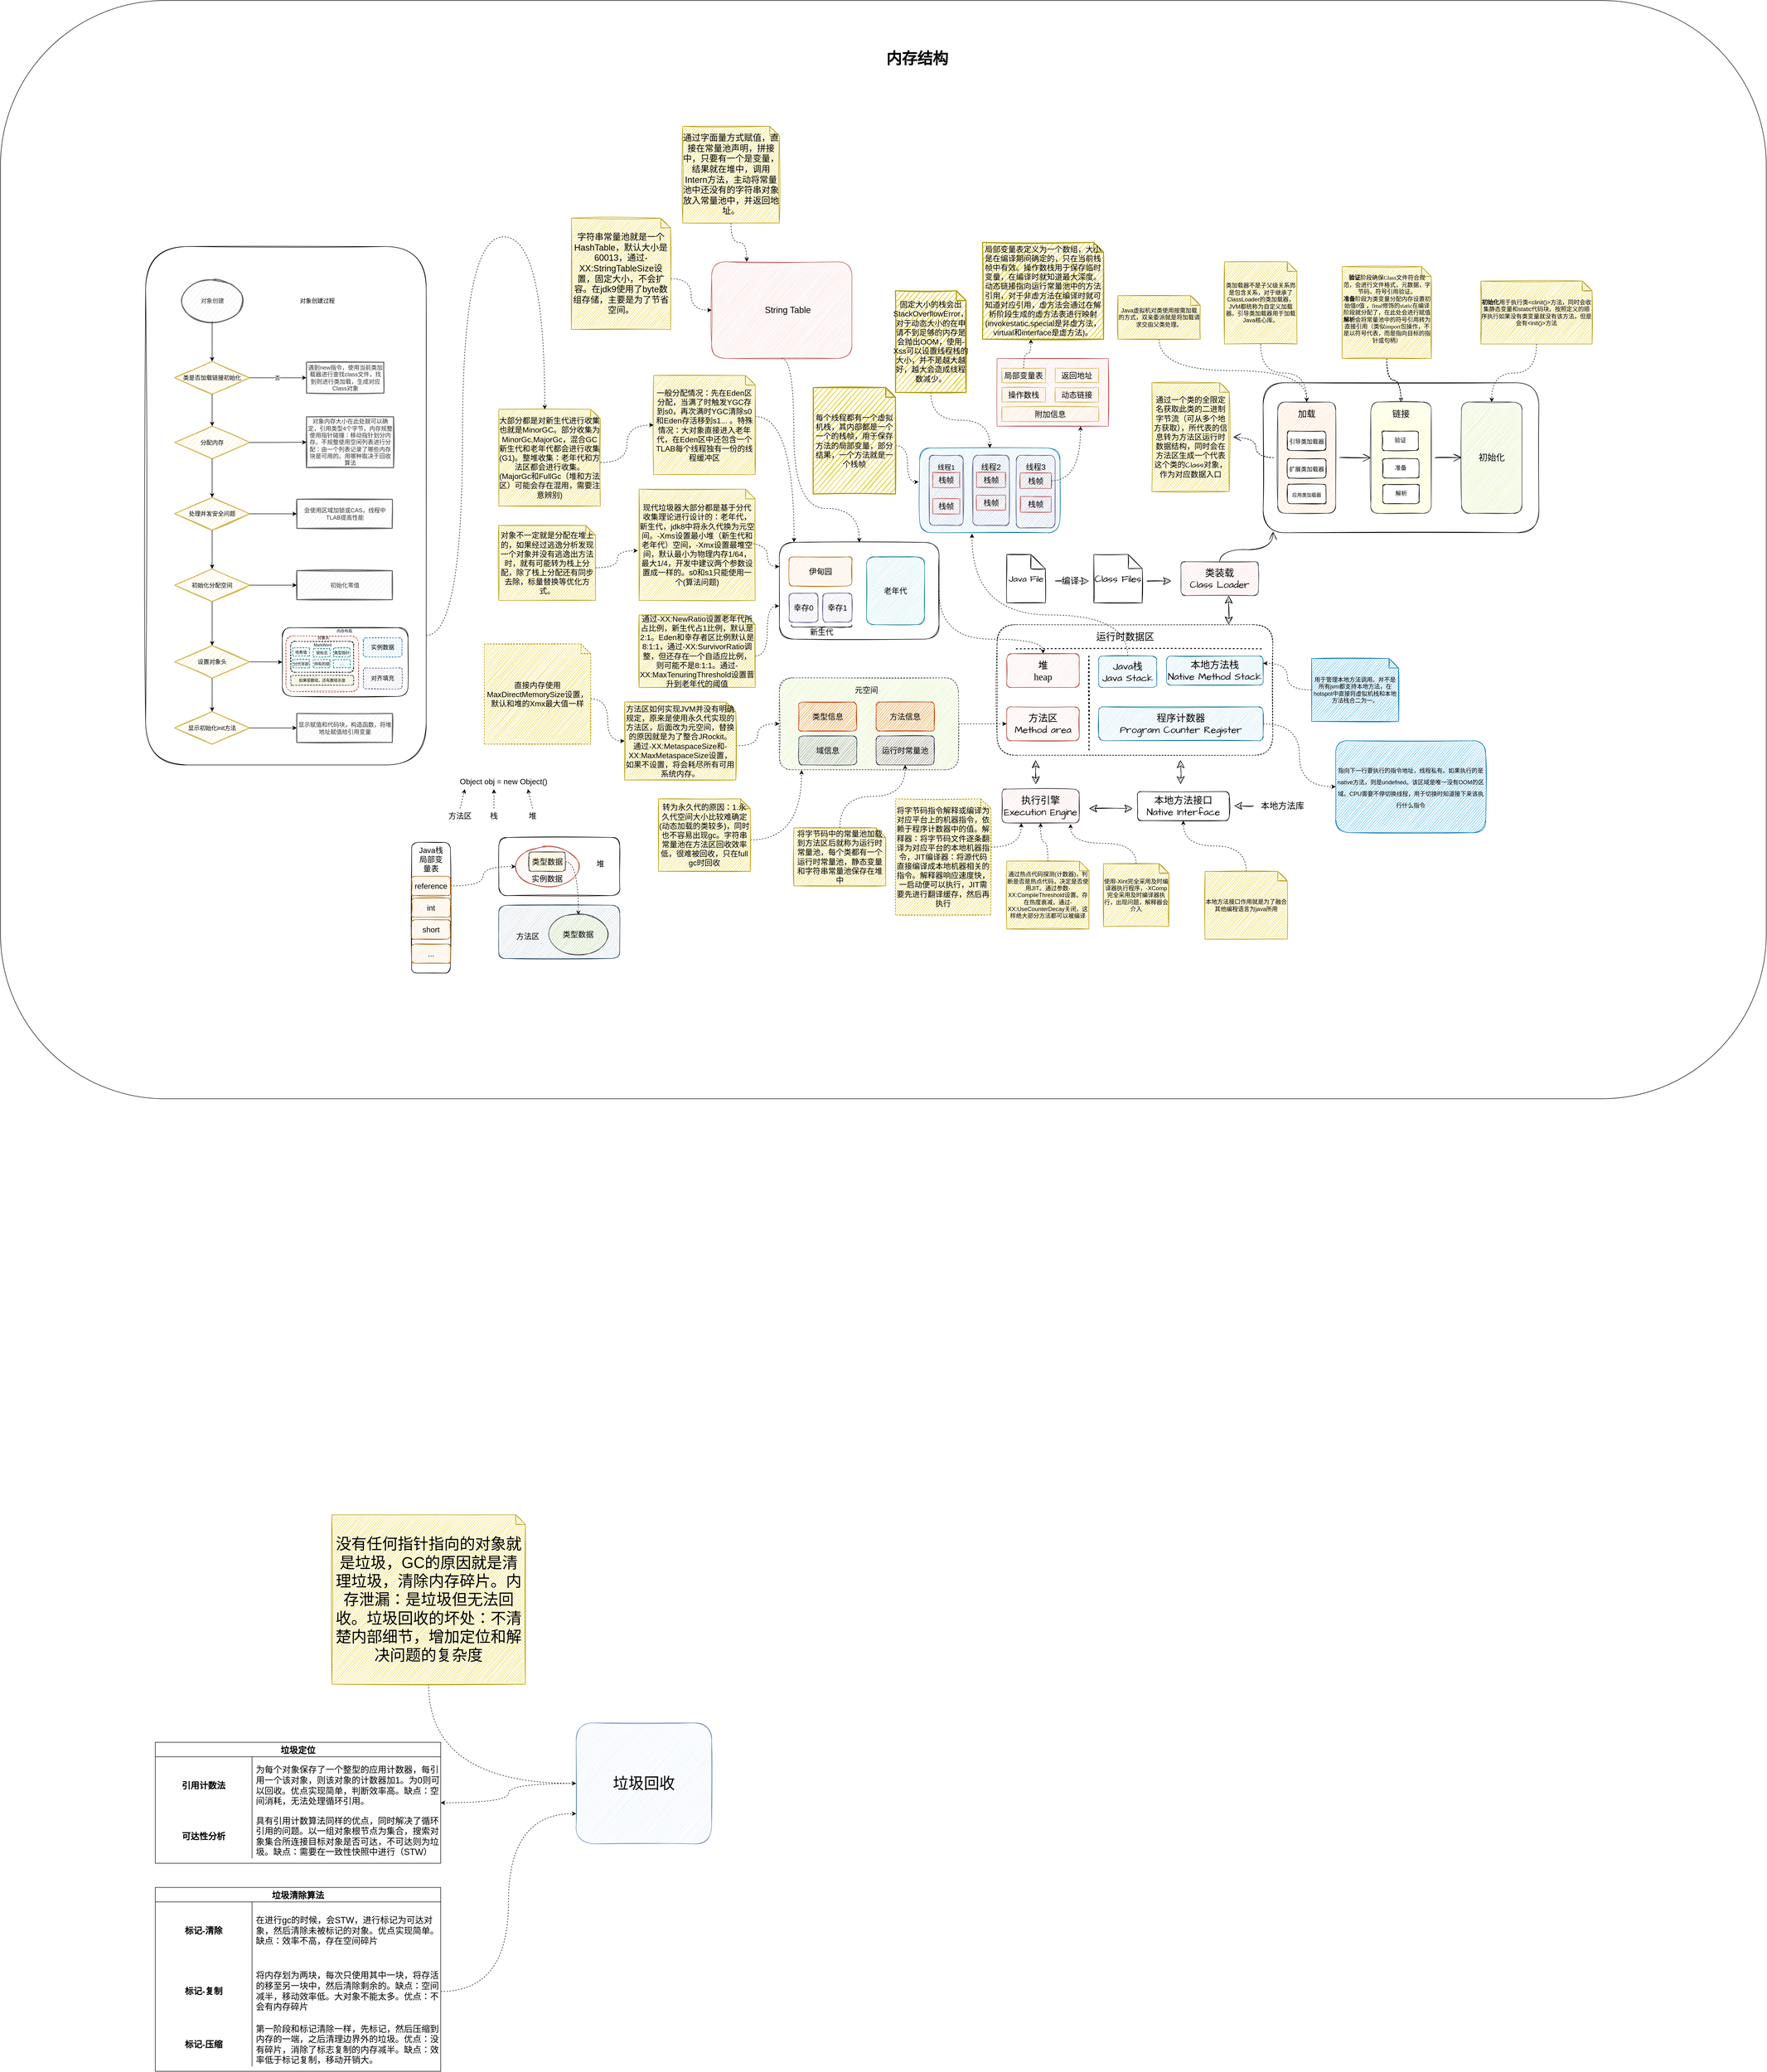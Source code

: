 <mxfile compressed="false" version="20.3.0" type="device">
  <diagram id="UpFueUuBWqiXrLH55dX2" name="第 1 页">
    <mxGraphModel dx="3676" dy="2482" grid="1" gridSize="10" guides="1" tooltips="1" connect="1" arrows="1" fold="1" page="0" pageScale="1" pageWidth="1920" pageHeight="1200" background="none" math="0" shadow="0">
      <root>
        <mxCell id="0" />
        <mxCell id="1" parent="0" />
        <mxCell id="Emk17l_hjG-QX1Q-ruUi-2" value="" style="rounded=1;whiteSpace=wrap;html=1;fillColor=none;" parent="1" vertex="1">
          <mxGeometry x="-1450" y="-810" width="3650" height="2270" as="geometry" />
        </mxCell>
        <mxCell id="NWxRKm_0L-wRh15dt9WS-9" style="edgeStyle=orthogonalEdgeStyle;orthogonalLoop=1;jettySize=auto;html=1;exitX=1;exitY=0.5;exitDx=0;exitDy=0;fontSize=16;curved=1;dashed=1;" parent="1" source="NWxRKm_0L-wRh15dt9WS-2" target="Faw4RQUeOR1Ntfg5_-7v-4" edge="1">
          <mxGeometry relative="1" as="geometry">
            <Array as="points">
              <mxPoint x="490" y="510" />
              <mxPoint x="705" y="510" />
            </Array>
          </mxGeometry>
        </mxCell>
        <mxCell id="k2cswU666XtifslHD5MH-2" value="" style="rounded=1;whiteSpace=wrap;html=1;sketch=1;fontSize=16;fillColor=#b1ddf0;strokeColor=#10739e;" parent="1" vertex="1">
          <mxGeometry x="450" y="115" width="290" height="175" as="geometry" />
        </mxCell>
        <mxCell id="Faw4RQUeOR1Ntfg5_-7v-2" value="" style="rounded=1;whiteSpace=wrap;html=1;glass=0;shadow=0;sketch=1;fillColor=none;dashed=1;" parent="1" vertex="1">
          <mxGeometry x="610" y="480" width="570" height="270" as="geometry" />
        </mxCell>
        <mxCell id="Faw4RQUeOR1Ntfg5_-7v-4" value="堆 &lt;br&gt;heap" style="rounded=1;whiteSpace=wrap;html=1;sketch=1;hachureGap=4;fontFamily=微软雅黑;fontSize=20;fillColor=#fad9d5;strokeColor=#ae4132;" parent="1" vertex="1">
          <mxGeometry x="630" y="540" width="150" height="70" as="geometry" />
        </mxCell>
        <mxCell id="Faw4RQUeOR1Ntfg5_-7v-5" value="方法区 &lt;br&gt;Method area" style="rounded=1;whiteSpace=wrap;html=1;sketch=1;hachureGap=4;fontFamily=Architects Daughter;fontSource=https%3A%2F%2Ffonts.googleapis.com%2Fcss%3Ffamily%3DArchitects%2BDaughter;fontSize=20;fillColor=#fad9d5;strokeColor=#ae4132;" parent="1" vertex="1">
          <mxGeometry x="630" y="650" width="150" height="70" as="geometry" />
        </mxCell>
        <mxCell id="k2cswU666XtifslHD5MH-25" style="edgeStyle=orthogonalEdgeStyle;orthogonalLoop=1;jettySize=auto;html=1;exitX=0.5;exitY=0;exitDx=0;exitDy=0;entryX=0.373;entryY=1.011;entryDx=0;entryDy=0;entryPerimeter=0;fontSize=14;curved=1;dashed=1;" parent="1" source="Faw4RQUeOR1Ntfg5_-7v-6" target="k2cswU666XtifslHD5MH-2" edge="1">
          <mxGeometry relative="1" as="geometry">
            <Array as="points">
              <mxPoint x="880" y="460" />
              <mxPoint x="558" y="460" />
            </Array>
          </mxGeometry>
        </mxCell>
        <mxCell id="Faw4RQUeOR1Ntfg5_-7v-6" value="Java栈&lt;br&gt;Java Stack" style="rounded=1;whiteSpace=wrap;html=1;sketch=1;hachureGap=4;fontFamily=Architects Daughter;fontSource=https%3A%2F%2Ffonts.googleapis.com%2Fcss%3Ffamily%3DArchitects%2BDaughter;fontSize=20;fillColor=#b1ddf0;strokeColor=#10739e;" parent="1" vertex="1">
          <mxGeometry x="820" y="545" width="120" height="65" as="geometry" />
        </mxCell>
        <mxCell id="Faw4RQUeOR1Ntfg5_-7v-7" value="本地方法栈&lt;br&gt;Native Method Stack" style="rounded=1;whiteSpace=wrap;html=1;sketch=1;hachureGap=4;fontFamily=Architects Daughter;fontSource=https%3A%2F%2Ffonts.googleapis.com%2Fcss%3Ffamily%3DArchitects%2BDaughter;fontSize=20;fillColor=#b1ddf0;strokeColor=#10739e;" parent="1" vertex="1">
          <mxGeometry x="960" y="545" width="200" height="60" as="geometry" />
        </mxCell>
        <mxCell id="Bb6Hwb2SqrQJIxjeNM7L-2" value="" style="edgeStyle=orthogonalEdgeStyle;orthogonalLoop=1;jettySize=auto;html=1;dashed=1;curved=1;" parent="1" source="Faw4RQUeOR1Ntfg5_-7v-8" target="Bb6Hwb2SqrQJIxjeNM7L-1" edge="1">
          <mxGeometry relative="1" as="geometry" />
        </mxCell>
        <mxCell id="Faw4RQUeOR1Ntfg5_-7v-8" value="程序计数器&lt;br&gt;Program Counter Register" style="rounded=1;whiteSpace=wrap;html=1;sketch=1;hachureGap=4;fontFamily=Architects Daughter;fontSource=https%3A%2F%2Ffonts.googleapis.com%2Fcss%3Ffamily%3DArchitects%2BDaughter;fontSize=20;fillColor=#b1ddf0;strokeColor=#10739e;" parent="1" vertex="1">
          <mxGeometry x="820" y="650" width="340" height="70" as="geometry" />
        </mxCell>
        <mxCell id="Faw4RQUeOR1Ntfg5_-7v-9" value="运行时数据区" style="text;html=1;strokeColor=none;fillColor=none;align=center;verticalAlign=middle;whiteSpace=wrap;rounded=0;sketch=1;hachureGap=4;fontFamily=Architects Daughter;fontSource=https%3A%2F%2Ffonts.googleapis.com%2Fcss%3Ffamily%3DArchitects%2BDaughter;fontSize=20;" parent="1" vertex="1">
          <mxGeometry x="780" y="490" width="190" height="30" as="geometry" />
        </mxCell>
        <mxCell id="Faw4RQUeOR1Ntfg5_-7v-11" value="Class Files" style="shape=note;size=29;whiteSpace=wrap;html=1;rounded=1;sketch=1;hachureGap=4;fontFamily=Architects Daughter;fontSource=https%3A%2F%2Ffonts.googleapis.com%2Fcss%3Ffamily%3DArchitects%2BDaughter;fontSize=20;" parent="1" vertex="1">
          <mxGeometry x="810" y="335" width="100" height="100" as="geometry" />
        </mxCell>
        <mxCell id="Faw4RQUeOR1Ntfg5_-7v-56" style="edgeStyle=orthogonalEdgeStyle;sketch=1;hachureGap=4;orthogonalLoop=1;jettySize=auto;html=1;exitX=0.5;exitY=0;exitDx=0;exitDy=0;entryX=0.036;entryY=0.994;entryDx=0;entryDy=0;shadow=0;fontFamily=Architects Daughter;fontSource=https%3A%2F%2Ffonts.googleapis.com%2Fcss%3Ffamily%3DArchitects%2BDaughter;fontSize=18;endArrow=open;startSize=14;endSize=14;sourcePerimeterSpacing=8;targetPerimeterSpacing=8;curved=1;entryPerimeter=0;" parent="1" source="Faw4RQUeOR1Ntfg5_-7v-13" target="Faw4RQUeOR1Ntfg5_-7v-55" edge="1">
          <mxGeometry relative="1" as="geometry" />
        </mxCell>
        <mxCell id="Faw4RQUeOR1Ntfg5_-7v-13" value="类装载&lt;br&gt;Class Loader" style="rounded=1;whiteSpace=wrap;html=1;sketch=1;hachureGap=4;fontFamily=Architects Daughter;fontSource=https%3A%2F%2Ffonts.googleapis.com%2Fcss%3Ffamily%3DArchitects%2BDaughter;fontSize=20;fillColor=#ffcccc;strokeColor=#36393d;" parent="1" vertex="1">
          <mxGeometry x="990" y="350" width="160" height="70" as="geometry" />
        </mxCell>
        <mxCell id="Faw4RQUeOR1Ntfg5_-7v-17" value="执行引擎&lt;br&gt;Execution Engine" style="rounded=1;whiteSpace=wrap;html=1;sketch=1;hachureGap=4;fontFamily=Architects Daughter;fontSource=https%3A%2F%2Ffonts.googleapis.com%2Fcss%3Ffamily%3DArchitects%2BDaughter;fontSize=20;fillColor=#ffcccc;strokeColor=#36393d;" parent="1" vertex="1">
          <mxGeometry x="620" y="820" width="160" height="70" as="geometry" />
        </mxCell>
        <mxCell id="Faw4RQUeOR1Ntfg5_-7v-27" value="" style="endArrow=classic;html=1;rounded=1;shadow=0;sketch=1;hachureGap=4;fontFamily=Architects Daughter;fontSource=https%3A%2F%2Ffonts.googleapis.com%2Fcss%3Ffamily%3DArchitects%2BDaughter;fontSize=16;startSize=14;endSize=14;sourcePerimeterSpacing=8;targetPerimeterSpacing=8;curved=1;" parent="1" edge="1">
          <mxGeometry width="50" height="50" relative="1" as="geometry">
            <mxPoint x="920" y="390" as="sourcePoint" />
            <mxPoint x="970" y="390" as="targetPoint" />
          </mxGeometry>
        </mxCell>
        <mxCell id="Faw4RQUeOR1Ntfg5_-7v-28" value="" style="endArrow=classic;startArrow=classic;html=1;rounded=1;shadow=0;sketch=1;hachureGap=4;fontFamily=Architects Daughter;fontSource=https%3A%2F%2Ffonts.googleapis.com%2Fcss%3Ffamily%3DArchitects%2BDaughter;fontSize=16;startSize=14;endSize=14;sourcePerimeterSpacing=8;targetPerimeterSpacing=8;curved=1;" parent="1" edge="1">
          <mxGeometry width="50" height="50" relative="1" as="geometry">
            <mxPoint x="690" y="810" as="sourcePoint" />
            <mxPoint x="690" y="760" as="targetPoint" />
          </mxGeometry>
        </mxCell>
        <mxCell id="Faw4RQUeOR1Ntfg5_-7v-29" value="" style="endArrow=classic;startArrow=classic;html=1;rounded=1;shadow=0;sketch=1;hachureGap=4;fontFamily=Architects Daughter;fontSource=https%3A%2F%2Ffonts.googleapis.com%2Fcss%3Ffamily%3DArchitects%2BDaughter;fontSize=16;startSize=14;endSize=14;sourcePerimeterSpacing=8;targetPerimeterSpacing=8;curved=1;" parent="1" edge="1">
          <mxGeometry width="50" height="50" relative="1" as="geometry">
            <mxPoint x="1088.82" y="480" as="sourcePoint" />
            <mxPoint x="1088.82" y="420" as="targetPoint" />
          </mxGeometry>
        </mxCell>
        <mxCell id="Faw4RQUeOR1Ntfg5_-7v-31" value="" style="endArrow=classic;startArrow=classic;html=1;rounded=1;shadow=0;sketch=1;hachureGap=4;fontFamily=Architects Daughter;fontSource=https%3A%2F%2Ffonts.googleapis.com%2Fcss%3Ffamily%3DArchitects%2BDaughter;fontSize=16;startSize=14;endSize=14;sourcePerimeterSpacing=8;targetPerimeterSpacing=8;curved=1;" parent="1" edge="1">
          <mxGeometry width="50" height="50" relative="1" as="geometry">
            <mxPoint x="800" y="860" as="sourcePoint" />
            <mxPoint x="890" y="860" as="targetPoint" />
          </mxGeometry>
        </mxCell>
        <mxCell id="Faw4RQUeOR1Ntfg5_-7v-32" value="本地方法接口&lt;br&gt;Native Interface" style="rounded=1;whiteSpace=wrap;html=1;sketch=1;hachureGap=4;fontFamily=Architects Daughter;fontSource=https%3A%2F%2Ffonts.googleapis.com%2Fcss%3Ffamily%3DArchitects%2BDaughter;fontSize=20;fillColor=none;" parent="1" vertex="1">
          <mxGeometry x="900" y="825" width="190" height="60" as="geometry" />
        </mxCell>
        <mxCell id="Faw4RQUeOR1Ntfg5_-7v-33" value="" style="endArrow=classic;startArrow=classic;html=1;rounded=1;shadow=0;sketch=1;hachureGap=4;fontFamily=Architects Daughter;fontSource=https%3A%2F%2Ffonts.googleapis.com%2Fcss%3Ffamily%3DArchitects%2BDaughter;fontSize=16;startSize=14;endSize=14;sourcePerimeterSpacing=8;targetPerimeterSpacing=8;curved=1;" parent="1" edge="1">
          <mxGeometry width="50" height="50" relative="1" as="geometry">
            <mxPoint x="989.47" y="810.0" as="sourcePoint" />
            <mxPoint x="989.47" y="760.0" as="targetPoint" />
          </mxGeometry>
        </mxCell>
        <mxCell id="Faw4RQUeOR1Ntfg5_-7v-34" value="本地方法库" style="text;html=1;strokeColor=none;fillColor=none;align=center;verticalAlign=middle;whiteSpace=wrap;rounded=0;sketch=1;hachureGap=4;fontFamily=Architects Daughter;fontSource=https%3A%2F%2Ffonts.googleapis.com%2Fcss%3Ffamily%3DArchitects%2BDaughter;fontSize=18;" parent="1" vertex="1">
          <mxGeometry x="1140" y="840" width="120" height="30" as="geometry" />
        </mxCell>
        <mxCell id="Faw4RQUeOR1Ntfg5_-7v-36" value="" style="endArrow=classic;html=1;rounded=1;shadow=0;sketch=1;hachureGap=4;fontFamily=Architects Daughter;fontSource=https%3A%2F%2Ffonts.googleapis.com%2Fcss%3Ffamily%3DArchitects%2BDaughter;fontSize=16;startSize=14;endSize=14;sourcePerimeterSpacing=8;targetPerimeterSpacing=8;curved=1;" parent="1" edge="1">
          <mxGeometry width="50" height="50" relative="1" as="geometry">
            <mxPoint x="1140" y="854.47" as="sourcePoint" />
            <mxPoint x="1100" y="854.47" as="targetPoint" />
          </mxGeometry>
        </mxCell>
        <mxCell id="Faw4RQUeOR1Ntfg5_-7v-39" value="" style="endArrow=none;dashed=1;html=1;dashPattern=1 3;strokeWidth=2;rounded=0;shadow=0;sketch=1;hachureGap=4;fontFamily=Architects Daughter;fontSource=https%3A%2F%2Ffonts.googleapis.com%2Fcss%3Ffamily%3DArchitects%2BDaughter;fontSize=16;startSize=14;endSize=14;sourcePerimeterSpacing=8;targetPerimeterSpacing=8;" parent="1" edge="1">
          <mxGeometry width="50" height="50" relative="1" as="geometry">
            <mxPoint x="800" y="739" as="sourcePoint" />
            <mxPoint x="800" y="544" as="targetPoint" />
          </mxGeometry>
        </mxCell>
        <mxCell id="Faw4RQUeOR1Ntfg5_-7v-40" value="" style="endArrow=none;dashed=1;html=1;dashPattern=1 3;strokeWidth=2;rounded=0;shadow=0;sketch=1;hachureGap=4;fontFamily=Architects Daughter;fontSource=https%3A%2F%2Ffonts.googleapis.com%2Fcss%3Ffamily%3DArchitects%2BDaughter;fontSize=18;startSize=14;endSize=14;sourcePerimeterSpacing=8;targetPerimeterSpacing=8;" parent="1" edge="1">
          <mxGeometry width="50" height="50" relative="1" as="geometry">
            <mxPoint x="650" y="530" as="sourcePoint" />
            <mxPoint x="1160" y="530" as="targetPoint" />
          </mxGeometry>
        </mxCell>
        <mxCell id="Faw4RQUeOR1Ntfg5_-7v-44" value="Java File" style="shape=note;whiteSpace=wrap;html=1;backgroundOutline=1;darkOpacity=0.05;rounded=1;sketch=1;hachureGap=4;fontFamily=Architects Daughter;fontSource=https%3A%2F%2Ffonts.googleapis.com%2Fcss%3Ffamily%3DArchitects%2BDaughter;fontSize=18;" parent="1" vertex="1">
          <mxGeometry x="630" y="335" width="80" height="100" as="geometry" />
        </mxCell>
        <mxCell id="Faw4RQUeOR1Ntfg5_-7v-45" value="" style="endArrow=classic;html=1;rounded=1;shadow=0;sketch=1;hachureGap=4;fontFamily=Architects Daughter;fontSource=https%3A%2F%2Ffonts.googleapis.com%2Fcss%3Ffamily%3DArchitects%2BDaughter;fontSize=16;startSize=14;endSize=14;sourcePerimeterSpacing=8;targetPerimeterSpacing=8;curved=1;" parent="1" edge="1">
          <mxGeometry width="50" height="50" relative="1" as="geometry">
            <mxPoint x="730" y="390" as="sourcePoint" />
            <mxPoint x="800" y="390" as="targetPoint" />
          </mxGeometry>
        </mxCell>
        <mxCell id="Faw4RQUeOR1Ntfg5_-7v-53" value="编译" style="edgeLabel;html=1;align=center;verticalAlign=middle;resizable=0;points=[];fontSize=18;fontFamily=Architects Daughter;" parent="Faw4RQUeOR1Ntfg5_-7v-45" vertex="1" connectable="0">
          <mxGeometry x="-0.533" relative="1" as="geometry">
            <mxPoint x="14" as="offset" />
          </mxGeometry>
        </mxCell>
        <mxCell id="Faw4RQUeOR1Ntfg5_-7v-55" value="" style="rounded=1;whiteSpace=wrap;html=1;sketch=1;hachureGap=4;fontFamily=Architects Daughter;fontSource=https%3A%2F%2Ffonts.googleapis.com%2Fcss%3Ffamily%3DArchitects%2BDaughter;fontSize=18;fillColor=none;" parent="1" vertex="1">
          <mxGeometry x="1160" y="-20" width="570" height="310" as="geometry" />
        </mxCell>
        <mxCell id="Faw4RQUeOR1Ntfg5_-7v-62" style="edgeStyle=orthogonalEdgeStyle;curved=1;sketch=1;hachureGap=4;orthogonalLoop=1;jettySize=auto;html=1;entryX=0;entryY=0.5;entryDx=0;entryDy=0;shadow=0;fontFamily=Architects Daughter;fontSource=https%3A%2F%2Ffonts.googleapis.com%2Fcss%3Ffamily%3DArchitects%2BDaughter;fontSize=18;endArrow=open;startSize=14;endSize=14;sourcePerimeterSpacing=8;targetPerimeterSpacing=8;" parent="1" source="Faw4RQUeOR1Ntfg5_-7v-59" target="Faw4RQUeOR1Ntfg5_-7v-60" edge="1">
          <mxGeometry relative="1" as="geometry" />
        </mxCell>
        <mxCell id="Faw4RQUeOR1Ntfg5_-7v-75" style="edgeStyle=orthogonalEdgeStyle;curved=1;sketch=1;hachureGap=4;orthogonalLoop=1;jettySize=auto;html=1;shadow=0;fontFamily=Architects Daughter;fontSource=https%3A%2F%2Ffonts.googleapis.com%2Fcss%3Ffamily%3DArchitects%2BDaughter;fontSize=16;endArrow=open;startSize=14;endSize=14;sourcePerimeterSpacing=8;targetPerimeterSpacing=8;dashed=1;" parent="1" source="Faw4RQUeOR1Ntfg5_-7v-59" target="Faw4RQUeOR1Ntfg5_-7v-74" edge="1">
          <mxGeometry relative="1" as="geometry" />
        </mxCell>
        <mxCell id="Faw4RQUeOR1Ntfg5_-7v-59" value="" style="rounded=1;whiteSpace=wrap;html=1;sketch=1;hachureGap=4;fontFamily=Architects Daughter;fontSource=https%3A%2F%2Ffonts.googleapis.com%2Fcss%3Ffamily%3DArchitects%2BDaughter;fontSize=18;fillColor=#ffcc99;strokeColor=#36393d;" parent="1" vertex="1">
          <mxGeometry x="1190" y="20" width="120" height="230" as="geometry" />
        </mxCell>
        <mxCell id="Faw4RQUeOR1Ntfg5_-7v-63" style="edgeStyle=orthogonalEdgeStyle;curved=1;sketch=1;hachureGap=4;orthogonalLoop=1;jettySize=auto;html=1;entryX=0;entryY=0.5;entryDx=0;entryDy=0;shadow=0;fontFamily=Architects Daughter;fontSource=https%3A%2F%2Ffonts.googleapis.com%2Fcss%3Ffamily%3DArchitects%2BDaughter;fontSize=18;endArrow=open;startSize=14;endSize=14;sourcePerimeterSpacing=8;targetPerimeterSpacing=8;" parent="1" source="Faw4RQUeOR1Ntfg5_-7v-60" target="Faw4RQUeOR1Ntfg5_-7v-61" edge="1">
          <mxGeometry relative="1" as="geometry" />
        </mxCell>
        <mxCell id="Faw4RQUeOR1Ntfg5_-7v-60" value="" style="rounded=1;whiteSpace=wrap;html=1;sketch=1;hachureGap=4;fontFamily=Architects Daughter;fontSource=https%3A%2F%2Ffonts.googleapis.com%2Fcss%3Ffamily%3DArchitects%2BDaughter;fontSize=18;fillColor=#ffff88;strokeColor=#36393d;" parent="1" vertex="1">
          <mxGeometry x="1382.5" y="20" width="125" height="230" as="geometry" />
        </mxCell>
        <mxCell id="Faw4RQUeOR1Ntfg5_-7v-61" value="初始化" style="rounded=1;whiteSpace=wrap;html=1;sketch=1;hachureGap=4;fontFamily=Architects Daughter;fontSource=https%3A%2F%2Ffonts.googleapis.com%2Fcss%3Ffamily%3DArchitects%2BDaughter;fontSize=18;fillColor=#cdeb8b;strokeColor=#36393d;" parent="1" vertex="1">
          <mxGeometry x="1570" y="20" width="125" height="230" as="geometry" />
        </mxCell>
        <mxCell id="Faw4RQUeOR1Ntfg5_-7v-64" value="加载" style="text;html=1;strokeColor=none;fillColor=none;align=center;verticalAlign=middle;whiteSpace=wrap;rounded=0;sketch=1;hachureGap=4;fontFamily=Architects Daughter;fontSource=https%3A%2F%2Ffonts.googleapis.com%2Fcss%3Ffamily%3DArchitects%2BDaughter;fontSize=18;" parent="1" vertex="1">
          <mxGeometry x="1220" y="30" width="60" height="30" as="geometry" />
        </mxCell>
        <mxCell id="Faw4RQUeOR1Ntfg5_-7v-65" value="链接" style="text;html=1;strokeColor=none;fillColor=none;align=center;verticalAlign=middle;whiteSpace=wrap;rounded=0;sketch=1;hachureGap=4;fontFamily=Architects Daughter;fontSource=https%3A%2F%2Ffonts.googleapis.com%2Fcss%3Ffamily%3DArchitects%2BDaughter;fontSize=18;" parent="1" vertex="1">
          <mxGeometry x="1415" y="30" width="60" height="30" as="geometry" />
        </mxCell>
        <mxCell id="Faw4RQUeOR1Ntfg5_-7v-66" value="&lt;font style=&quot;font-size: 12px;&quot;&gt;引导类加载器&lt;/font&gt;" style="rounded=1;whiteSpace=wrap;html=1;sketch=1;hachureGap=4;fontFamily=Architects Daughter;fontSource=https%3A%2F%2Ffonts.googleapis.com%2Fcss%3Ffamily%3DArchitects%2BDaughter;fontSize=18;" parent="1" vertex="1">
          <mxGeometry x="1210" y="80" width="80" height="40" as="geometry" />
        </mxCell>
        <mxCell id="Faw4RQUeOR1Ntfg5_-7v-67" value="&lt;font style=&quot;font-size: 12px;&quot;&gt;扩展类加载器&lt;/font&gt;" style="rounded=1;whiteSpace=wrap;html=1;sketch=1;hachureGap=4;fontFamily=Architects Daughter;fontSource=https%3A%2F%2Ffonts.googleapis.com%2Fcss%3Ffamily%3DArchitects%2BDaughter;fontSize=18;" parent="1" vertex="1">
          <mxGeometry x="1210" y="137" width="80" height="40" as="geometry" />
        </mxCell>
        <mxCell id="Faw4RQUeOR1Ntfg5_-7v-68" value="&lt;font size=&quot;1&quot;&gt;应用类加载器&lt;/font&gt;" style="rounded=1;whiteSpace=wrap;html=1;sketch=1;hachureGap=4;fontFamily=Architects Daughter;fontSource=https%3A%2F%2Ffonts.googleapis.com%2Fcss%3Ffamily%3DArchitects%2BDaughter;fontSize=18;" parent="1" vertex="1">
          <mxGeometry x="1210" y="190" width="80" height="40" as="geometry" />
        </mxCell>
        <mxCell id="Faw4RQUeOR1Ntfg5_-7v-69" value="验证" style="rounded=1;whiteSpace=wrap;html=1;sketch=1;hachureGap=4;fontFamily=Architects Daughter;fontSource=https%3A%2F%2Ffonts.googleapis.com%2Fcss%3Ffamily%3DArchitects%2BDaughter;fontSize=12;" parent="1" vertex="1">
          <mxGeometry x="1406" y="80" width="75" height="40" as="geometry" />
        </mxCell>
        <mxCell id="Faw4RQUeOR1Ntfg5_-7v-70" value="准备" style="rounded=1;whiteSpace=wrap;html=1;sketch=1;hachureGap=4;fontFamily=Architects Daughter;fontSource=https%3A%2F%2Ffonts.googleapis.com%2Fcss%3Ffamily%3DArchitects%2BDaughter;fontSize=12;" parent="1" vertex="1">
          <mxGeometry x="1407" y="137" width="75" height="40" as="geometry" />
        </mxCell>
        <mxCell id="Faw4RQUeOR1Ntfg5_-7v-71" value="解析" style="rounded=1;whiteSpace=wrap;html=1;sketch=1;hachureGap=4;fontFamily=Architects Daughter;fontSource=https%3A%2F%2Ffonts.googleapis.com%2Fcss%3Ffamily%3DArchitects%2BDaughter;fontSize=12;" parent="1" vertex="1">
          <mxGeometry x="1407.5" y="190" width="75" height="40" as="geometry" />
        </mxCell>
        <mxCell id="Faw4RQUeOR1Ntfg5_-7v-74" value="通过一个类的全限定名获取此类的二进制字节流（可从多个地方获取），所代表的信息转为方法区运行时数据结构，同时会在方法区生成一个代表这个类的Class对象，作为对应数据入口" style="shape=note;size=20;whiteSpace=wrap;html=1;rounded=0;shadow=0;glass=0;labelBackgroundColor=none;labelBorderColor=none;sketch=1;hachureGap=4;fontFamily=Architects Daughter;fontSource=https%3A%2F%2Ffonts.googleapis.com%2Fcss%3Ffamily%3DArchitects%2BDaughter;fontSize=16;fillColor=#e3c800;strokeColor=#B09500;fontColor=#000000;" parent="1" vertex="1">
          <mxGeometry x="930" y="-20" width="160" height="225" as="geometry" />
        </mxCell>
        <mxCell id="5SP2Hkb6CLst0mhZNxZb-2" style="edgeStyle=orthogonalEdgeStyle;orthogonalLoop=1;jettySize=auto;html=1;exitX=0.5;exitY=1;exitDx=0;exitDy=0;exitPerimeter=0;entryX=0.5;entryY=0;entryDx=0;entryDy=0;fontFamily=Comic Sans MS;sketch=1;curved=1;dashed=1;" parent="1" source="5SP2Hkb6CLst0mhZNxZb-1" target="Faw4RQUeOR1Ntfg5_-7v-60" edge="1">
          <mxGeometry relative="1" as="geometry" />
        </mxCell>
        <mxCell id="5SP2Hkb6CLst0mhZNxZb-1" value="&lt;font face=&quot;Comic Sans MS&quot;&gt;&lt;b&gt;验证&lt;/b&gt;阶段确保Class文件符合规范，会进行文件格式，元数据，字节码，符号引用验证。&lt;br&gt;&lt;b&gt;准备&lt;/b&gt;阶段为类变量分配内存设置初始值0值 ，final修饰的static在编译阶段就分配了，在此处会进行赋值&lt;br&gt;&lt;b&gt;解析&lt;/b&gt;会将常量池中的符号引用转为直接引用（类似import包操作，不是以符号代表，而是指向目标的指针或句柄）&lt;br&gt;&lt;br&gt;&lt;/font&gt;" style="shape=note;size=20;whiteSpace=wrap;html=1;fillColor=#e3c800;strokeColor=#B09500;sketch=1;fontColor=#000000;" parent="1" vertex="1">
          <mxGeometry x="1323.5" y="-260" width="184" height="190" as="geometry" />
        </mxCell>
        <mxCell id="kVb7bWOc-YhVNDlkIjAP-2" style="edgeStyle=orthogonalEdgeStyle;orthogonalLoop=1;jettySize=auto;html=1;exitX=0.5;exitY=1;exitDx=0;exitDy=0;exitPerimeter=0;curved=1;dashed=1;" parent="1" source="kVb7bWOc-YhVNDlkIjAP-1" target="Faw4RQUeOR1Ntfg5_-7v-61" edge="1">
          <mxGeometry relative="1" as="geometry" />
        </mxCell>
        <mxCell id="kVb7bWOc-YhVNDlkIjAP-1" value="&lt;b&gt;初始化&lt;/b&gt;用于执行类&amp;lt;clinit()&amp;gt;方法，同时会收集静态变量和static代码块。按照定义的顺序执行如果没有类变量就没有该方法，但是会有&amp;lt;init()&amp;gt;方法" style="shape=note;size=20;whiteSpace=wrap;html=1;fillColor=#e3c800;strokeColor=#B09500;sketch=1;fontColor=#000000;" parent="1" vertex="1">
          <mxGeometry x="1610" y="-230" width="230" height="130" as="geometry" />
        </mxCell>
        <mxCell id="R8C0xm-D3BiyWD3rxAFL-1" style="edgeStyle=orthogonalEdgeStyle;orthogonalLoop=1;jettySize=auto;html=1;exitX=0.5;exitY=1;exitDx=0;exitDy=0;exitPerimeter=0;entryX=0.5;entryY=0;entryDx=0;entryDy=0;curved=1;dashed=1;" parent="1" source="uavmwpKasLI_t1cetmPj-1" target="Faw4RQUeOR1Ntfg5_-7v-59" edge="1">
          <mxGeometry relative="1" as="geometry" />
        </mxCell>
        <mxCell id="uavmwpKasLI_t1cetmPj-1" value="类加载器不是子父级关系而是包含关系，对于继承了ClassLoader的类加载器，JVM都统称为自定义加载器。引导类加载器用于加载Java核心库。" style="shape=note;size=20;whiteSpace=wrap;html=1;fillColor=#e3c800;fontColor=#000000;strokeColor=#B09500;sketch=1;" parent="1" vertex="1">
          <mxGeometry x="1080" y="-270" width="150" height="170" as="geometry" />
        </mxCell>
        <mxCell id="R8C0xm-D3BiyWD3rxAFL-3" style="edgeStyle=orthogonalEdgeStyle;curved=1;orthogonalLoop=1;jettySize=auto;html=1;exitX=0.5;exitY=1;exitDx=0;exitDy=0;exitPerimeter=0;entryX=0.5;entryY=0;entryDx=0;entryDy=0;dashed=1;" parent="1" source="R8C0xm-D3BiyWD3rxAFL-2" target="Faw4RQUeOR1Ntfg5_-7v-59" edge="1">
          <mxGeometry relative="1" as="geometry" />
        </mxCell>
        <mxCell id="R8C0xm-D3BiyWD3rxAFL-2" value="Java虚拟机对类使用按需加载的方式，双亲委派就是将加载请求交由父类处理。" style="shape=note;size=20;whiteSpace=wrap;html=1;fillColor=#e3c800;fontColor=#000000;strokeColor=#B09500;sketch=1;" parent="1" vertex="1">
          <mxGeometry x="860" y="-200" width="170" height="90" as="geometry" />
        </mxCell>
        <mxCell id="Bb6Hwb2SqrQJIxjeNM7L-1" value="&lt;span style=&quot;color: rgb(0, 0, 0); font-family: Helvetica; font-size: 12px;&quot;&gt;指向下一行要执行的指令地址，线程私有。如果执行的是native方法，则是undefned。该区域是唯一没有OOM的区域。CPU需要不停切换线程，用于切换时知道接下来该执行什么指令&lt;/span&gt;" style="whiteSpace=wrap;html=1;fontSize=20;fontFamily=Architects Daughter;fillColor=#1ba1e2;strokeColor=#006EAF;rounded=1;sketch=1;hachureGap=4;fontSource=https%3A%2F%2Ffonts.googleapis.com%2Fcss%3Ffamily%3DArchitects%2BDaughter;fontColor=#ffffff;" parent="1" vertex="1">
          <mxGeometry x="1310" y="720" width="310" height="190" as="geometry" />
        </mxCell>
        <mxCell id="k2cswU666XtifslHD5MH-26" style="edgeStyle=orthogonalEdgeStyle;curved=1;orthogonalLoop=1;jettySize=auto;html=1;exitX=0;exitY=0;exitDx=170;exitDy=120;exitPerimeter=0;entryX=-0.008;entryY=0.401;entryDx=0;entryDy=0;entryPerimeter=0;dashed=1;fontSize=14;" parent="1" source="k2cswU666XtifslHD5MH-1" target="k2cswU666XtifslHD5MH-2" edge="1">
          <mxGeometry relative="1" as="geometry" />
        </mxCell>
        <mxCell id="k2cswU666XtifslHD5MH-1" value="每个线程都有一个虚拟机栈，其内部都是一个一个的栈帧，用于保存方法的局部变量，部分结果，一个方法就是一个栈帧" style="shape=note;strokeWidth=2;fontSize=16;size=20;whiteSpace=wrap;html=1;fillColor=#e3c800;strokeColor=#B09500;fontColor=#000000;sketch=1;" parent="1" vertex="1">
          <mxGeometry x="230" y="-10" width="170" height="220" as="geometry" />
        </mxCell>
        <mxCell id="k2cswU666XtifslHD5MH-12" value="" style="group" parent="1" vertex="1" connectable="0">
          <mxGeometry x="470" y="130" width="70" height="145" as="geometry" />
        </mxCell>
        <mxCell id="k2cswU666XtifslHD5MH-4" value="" style="rounded=1;whiteSpace=wrap;html=1;sketch=1;fontSize=16;fillColor=#d0cee2;strokeColor=#56517e;" parent="k2cswU666XtifslHD5MH-12" vertex="1">
          <mxGeometry width="70" height="145" as="geometry" />
        </mxCell>
        <mxCell id="k2cswU666XtifslHD5MH-7" value="&lt;font style=&quot;font-size: 14px;&quot;&gt;线程1&lt;/font&gt;" style="text;html=1;strokeColor=none;fillColor=none;align=center;verticalAlign=middle;whiteSpace=wrap;rounded=0;sketch=1;fontSize=16;" parent="k2cswU666XtifslHD5MH-12" vertex="1">
          <mxGeometry x="14" y="11.757" width="42" height="23.514" as="geometry" />
        </mxCell>
        <mxCell id="k2cswU666XtifslHD5MH-8" value="栈帧" style="text;html=1;strokeColor=#b85450;fillColor=#f8cecc;align=center;verticalAlign=middle;whiteSpace=wrap;overflow=hidden;sketch=1;fontSize=16;" parent="k2cswU666XtifslHD5MH-12" vertex="1">
          <mxGeometry x="7" y="35.27" width="56" height="31.351" as="geometry" />
        </mxCell>
        <mxCell id="k2cswU666XtifslHD5MH-11" value="栈帧" style="text;html=1;strokeColor=#b85450;fillColor=#f8cecc;align=center;verticalAlign=middle;whiteSpace=wrap;overflow=hidden;sketch=1;fontSize=16;" parent="k2cswU666XtifslHD5MH-12" vertex="1">
          <mxGeometry x="7" y="89.781" width="56" height="31.351" as="geometry" />
        </mxCell>
        <mxCell id="k2cswU666XtifslHD5MH-13" value="" style="group" parent="1" vertex="1" connectable="0">
          <mxGeometry x="560" y="130" width="75" height="145" as="geometry" />
        </mxCell>
        <mxCell id="k2cswU666XtifslHD5MH-14" value="" style="rounded=1;whiteSpace=wrap;html=1;sketch=1;fontSize=16;fillColor=#d0cee2;strokeColor=#56517e;" parent="k2cswU666XtifslHD5MH-13" vertex="1">
          <mxGeometry width="75" height="145" as="geometry" />
        </mxCell>
        <mxCell id="k2cswU666XtifslHD5MH-15" value="线程2" style="text;html=1;strokeColor=none;fillColor=none;align=center;verticalAlign=middle;whiteSpace=wrap;rounded=0;sketch=1;fontSize=16;" parent="k2cswU666XtifslHD5MH-13" vertex="1">
          <mxGeometry x="15" y="11.757" width="45" height="23.514" as="geometry" />
        </mxCell>
        <mxCell id="k2cswU666XtifslHD5MH-16" value="栈帧" style="text;html=1;strokeColor=#b85450;fillColor=#f8cecc;align=center;verticalAlign=middle;whiteSpace=wrap;overflow=hidden;sketch=1;fontSize=16;" parent="k2cswU666XtifslHD5MH-13" vertex="1">
          <mxGeometry x="7.5" y="35.27" width="60" height="31.351" as="geometry" />
        </mxCell>
        <mxCell id="k2cswU666XtifslHD5MH-17" value="栈帧" style="text;html=1;strokeColor=#b85450;fillColor=#f8cecc;align=center;verticalAlign=middle;whiteSpace=wrap;overflow=hidden;sketch=1;fontSize=16;" parent="k2cswU666XtifslHD5MH-13" vertex="1">
          <mxGeometry x="7.5" y="82.297" width="60" height="31.351" as="geometry" />
        </mxCell>
        <mxCell id="k2cswU666XtifslHD5MH-18" value="" style="group" parent="1" vertex="1" connectable="0">
          <mxGeometry x="650" y="130" width="80" height="150" as="geometry" />
        </mxCell>
        <mxCell id="k2cswU666XtifslHD5MH-19" value="" style="rounded=1;whiteSpace=wrap;html=1;sketch=1;fontSize=16;fillColor=#d0cee2;strokeColor=#56517e;" parent="k2cswU666XtifslHD5MH-18" vertex="1">
          <mxGeometry width="80" height="150" as="geometry" />
        </mxCell>
        <mxCell id="k2cswU666XtifslHD5MH-20" value="线程3" style="text;html=1;strokeColor=none;fillColor=none;align=center;verticalAlign=middle;whiteSpace=wrap;rounded=0;sketch=1;fontSize=16;" parent="k2cswU666XtifslHD5MH-18" vertex="1">
          <mxGeometry x="16" y="12.162" width="48" height="24.324" as="geometry" />
        </mxCell>
        <mxCell id="k2cswU666XtifslHD5MH-21" value="栈帧" style="text;html=1;strokeColor=#b85450;fillColor=#f8cecc;align=center;verticalAlign=middle;whiteSpace=wrap;overflow=hidden;sketch=1;fontSize=16;" parent="k2cswU666XtifslHD5MH-18" vertex="1">
          <mxGeometry x="8" y="36.486" width="64" height="32.432" as="geometry" />
        </mxCell>
        <mxCell id="k2cswU666XtifslHD5MH-22" value="栈帧" style="text;html=1;strokeColor=#b85450;fillColor=#f8cecc;align=center;verticalAlign=middle;whiteSpace=wrap;overflow=hidden;sketch=1;fontSize=16;" parent="k2cswU666XtifslHD5MH-18" vertex="1">
          <mxGeometry x="8" y="85.135" width="64" height="32.432" as="geometry" />
        </mxCell>
        <mxCell id="k2cswU666XtifslHD5MH-28" style="edgeStyle=orthogonalEdgeStyle;curved=1;orthogonalLoop=1;jettySize=auto;html=1;exitX=0.5;exitY=1;exitDx=0;exitDy=0;exitPerimeter=0;dashed=1;fontSize=16;" parent="1" source="k2cswU666XtifslHD5MH-27" target="k2cswU666XtifslHD5MH-2" edge="1">
          <mxGeometry relative="1" as="geometry" />
        </mxCell>
        <mxCell id="k2cswU666XtifslHD5MH-27" value="&lt;font style=&quot;font-size: 16px;&quot;&gt;固定大小的栈会出StackOverflowError，对于动态大小的在申请不到足够的内存是会抛出OOM，使用-Xss可以设置线程栈的大小，并不是越大越好，越大会造成线程数减少。&lt;/font&gt;" style="shape=note;strokeWidth=2;fontSize=14;size=20;whiteSpace=wrap;html=1;fillColor=#e3c800;strokeColor=#B09500;sketch=1;fontColor=#000000;" parent="1" vertex="1">
          <mxGeometry x="400" y="-210" width="146" height="210" as="geometry" />
        </mxCell>
        <mxCell id="k2cswU666XtifslHD5MH-29" value="" style="text;html=1;strokeColor=#b85450;fillColor=#f8cecc;align=center;verticalAlign=middle;whiteSpace=wrap;overflow=hidden;sketch=1;fontSize=16;" parent="1" vertex="1">
          <mxGeometry x="610" y="-70" width="230" height="140" as="geometry" />
        </mxCell>
        <mxCell id="k2cswU666XtifslHD5MH-37" style="edgeStyle=orthogonalEdgeStyle;curved=1;orthogonalLoop=1;jettySize=auto;html=1;exitX=0.5;exitY=0;exitDx=0;exitDy=0;entryX=0.4;entryY=1;entryDx=0;entryDy=0;entryPerimeter=0;dashed=1;fontSize=16;" parent="1" source="k2cswU666XtifslHD5MH-30" target="k2cswU666XtifslHD5MH-36" edge="1">
          <mxGeometry relative="1" as="geometry" />
        </mxCell>
        <mxCell id="k2cswU666XtifslHD5MH-30" value="局部变量表" style="text;html=1;strokeColor=#d6b656;fillColor=#fff2cc;align=center;verticalAlign=middle;whiteSpace=wrap;overflow=hidden;sketch=1;fontSize=16;" parent="1" vertex="1">
          <mxGeometry x="620" y="-50" width="90" height="30" as="geometry" />
        </mxCell>
        <mxCell id="k2cswU666XtifslHD5MH-31" value="返回地址" style="text;html=1;strokeColor=#d6b656;fillColor=#fff2cc;align=center;verticalAlign=middle;whiteSpace=wrap;overflow=hidden;sketch=1;fontSize=16;" parent="1" vertex="1">
          <mxGeometry x="730" y="-50" width="90" height="30" as="geometry" />
        </mxCell>
        <mxCell id="k2cswU666XtifslHD5MH-32" value="操作数栈" style="text;html=1;strokeColor=#d6b656;fillColor=#fff2cc;align=center;verticalAlign=middle;whiteSpace=wrap;overflow=hidden;sketch=1;fontSize=16;" parent="1" vertex="1">
          <mxGeometry x="620" y="-10" width="90" height="30" as="geometry" />
        </mxCell>
        <mxCell id="k2cswU666XtifslHD5MH-33" value="动态链接" style="text;html=1;strokeColor=#d6b656;fillColor=#fff2cc;align=center;verticalAlign=middle;whiteSpace=wrap;overflow=hidden;sketch=1;fontSize=16;" parent="1" vertex="1">
          <mxGeometry x="730" y="-10" width="90" height="30" as="geometry" />
        </mxCell>
        <mxCell id="k2cswU666XtifslHD5MH-34" value="附加信息" style="text;html=1;strokeColor=#d6b656;fillColor=#fff2cc;align=center;verticalAlign=middle;whiteSpace=wrap;overflow=hidden;sketch=1;fontSize=16;" parent="1" vertex="1">
          <mxGeometry x="620" y="30" width="200" height="30" as="geometry" />
        </mxCell>
        <mxCell id="k2cswU666XtifslHD5MH-35" style="edgeStyle=orthogonalEdgeStyle;curved=1;orthogonalLoop=1;jettySize=auto;html=1;exitX=1;exitY=0.5;exitDx=0;exitDy=0;entryX=0.75;entryY=1;entryDx=0;entryDy=0;dashed=1;fontSize=16;" parent="1" source="k2cswU666XtifslHD5MH-21" target="k2cswU666XtifslHD5MH-29" edge="1">
          <mxGeometry relative="1" as="geometry" />
        </mxCell>
        <mxCell id="k2cswU666XtifslHD5MH-36" value="&lt;span style=&quot;font-size: 16px;&quot;&gt;局部变量表定义为一个数组，大小是在编译期间确定的，只在当前栈帧中有效。操作数栈用于保存临时变量，在编译时就知道最大深度。动态链接指向运行常量池中的方法引用，对于非虚方法在编译时就可知道对应引用，虚方法会通过在解析阶段生成的虚方法表进行映射(invokestatic,special是非虚方法，virtual和interface是虚方法)。&lt;/span&gt;" style="shape=note;strokeWidth=2;fontSize=14;size=20;whiteSpace=wrap;html=1;fillColor=#e3c800;strokeColor=#B09500;sketch=1;fontColor=#000000;" parent="1" vertex="1">
          <mxGeometry x="580" y="-310" width="250" height="200" as="geometry" />
        </mxCell>
        <mxCell id="Wj8xDszgT1-WGROd7AIG-3" style="edgeStyle=orthogonalEdgeStyle;orthogonalLoop=1;jettySize=auto;html=1;exitX=0.5;exitY=0;exitDx=0;exitDy=0;exitPerimeter=0;entryX=0.5;entryY=1;entryDx=0;entryDy=0;curved=1;dashed=1;" parent="1" source="Wj8xDszgT1-WGROd7AIG-2" target="Faw4RQUeOR1Ntfg5_-7v-32" edge="1">
          <mxGeometry relative="1" as="geometry" />
        </mxCell>
        <mxCell id="Wj8xDszgT1-WGROd7AIG-2" value="本地方法接口作用就是为了融合其他编程语言为java所用" style="shape=note;size=20;whiteSpace=wrap;html=1;sketch=1;fillColor=#e3c800;fontColor=#000000;strokeColor=#B09500;" parent="1" vertex="1">
          <mxGeometry x="1040" y="990" width="170" height="140" as="geometry" />
        </mxCell>
        <mxCell id="Wj8xDszgT1-WGROd7AIG-5" style="edgeStyle=orthogonalEdgeStyle;curved=1;orthogonalLoop=1;jettySize=auto;html=1;exitX=0;exitY=0.5;exitDx=0;exitDy=0;exitPerimeter=0;entryX=1;entryY=0.25;entryDx=0;entryDy=0;dashed=1;fontColor=#000000;" parent="1" source="Wj8xDszgT1-WGROd7AIG-4" target="Faw4RQUeOR1Ntfg5_-7v-7" edge="1">
          <mxGeometry relative="1" as="geometry" />
        </mxCell>
        <mxCell id="Wj8xDszgT1-WGROd7AIG-4" value="&lt;font color=&quot;#000000&quot;&gt;用于管理本地方法调用。并不是所有jvm都支持本地方法，在hotspot中直接将虚拟机栈和本地方法栈合二为一。&lt;/font&gt;" style="shape=note;size=20;whiteSpace=wrap;html=1;sketch=1;fillColor=#1ba1e2;fontColor=#ffffff;strokeColor=#006EAF;" parent="1" vertex="1">
          <mxGeometry x="1260" y="550" width="180" height="130" as="geometry" />
        </mxCell>
        <mxCell id="NWxRKm_0L-wRh15dt9WS-11" style="edgeStyle=orthogonalEdgeStyle;curved=1;orthogonalLoop=1;jettySize=auto;html=1;exitX=0;exitY=0;exitDx=200;exitDy=110;exitPerimeter=0;entryX=0;entryY=0.25;entryDx=0;entryDy=0;dashed=1;fontSize=16;" parent="1" source="NWxRKm_0L-wRh15dt9WS-1" target="NWxRKm_0L-wRh15dt9WS-2" edge="1">
          <mxGeometry relative="1" as="geometry" />
        </mxCell>
        <mxCell id="NWxRKm_0L-wRh15dt9WS-1" value="&lt;font style=&quot;font-size: 16px;&quot;&gt;现代垃圾器大部分都是基于分代收集理论进行设计的：老年代，新生代，jdk8中将永久代换为元空间。-Xms设置最小堆（新生代和老年代）空间，-Xmx设置最堆空间，默认最小为物理内存1/64，最大1/4，开发中建议两个参数设置成一样的。s0和s1只能使用一个(算法问题)&lt;/font&gt;" style="shape=note;size=20;whiteSpace=wrap;html=1;fillColor=#e3c800;strokeColor=#B09500;sketch=1;fontColor=#000000;fontSize=16;" parent="1" vertex="1">
          <mxGeometry x="-130" y="200" width="240" height="230" as="geometry" />
        </mxCell>
        <mxCell id="NWxRKm_0L-wRh15dt9WS-10" value="" style="group;dashed=1;" parent="1" vertex="1" connectable="0">
          <mxGeometry x="160" y="310" width="330" height="210" as="geometry" />
        </mxCell>
        <mxCell id="NWxRKm_0L-wRh15dt9WS-2" value="" style="rounded=1;whiteSpace=wrap;html=1;sketch=1;fontSize=16;fillColor=none;" parent="NWxRKm_0L-wRh15dt9WS-10" vertex="1">
          <mxGeometry width="330" height="200" as="geometry" />
        </mxCell>
        <mxCell id="NWxRKm_0L-wRh15dt9WS-3" value="伊甸园" style="rounded=1;whiteSpace=wrap;html=1;sketch=1;fontSize=16;fillColor=#fad7ac;strokeColor=#b46504;" parent="NWxRKm_0L-wRh15dt9WS-10" vertex="1">
          <mxGeometry x="20" y="30" width="130" height="60" as="geometry" />
        </mxCell>
        <mxCell id="NWxRKm_0L-wRh15dt9WS-5" value="幸存0" style="rounded=1;whiteSpace=wrap;html=1;sketch=1;fontSize=16;fillColor=#d0cee2;strokeColor=#56517e;" parent="NWxRKm_0L-wRh15dt9WS-10" vertex="1">
          <mxGeometry x="20" y="105" width="60" height="60" as="geometry" />
        </mxCell>
        <mxCell id="NWxRKm_0L-wRh15dt9WS-6" value="幸存1" style="rounded=1;whiteSpace=wrap;html=1;sketch=1;fontSize=16;fillColor=#d0cee2;strokeColor=#56517e;" parent="NWxRKm_0L-wRh15dt9WS-10" vertex="1">
          <mxGeometry x="90" y="105" width="60" height="60" as="geometry" />
        </mxCell>
        <mxCell id="NWxRKm_0L-wRh15dt9WS-7" value="老年代" style="rounded=1;whiteSpace=wrap;html=1;sketch=1;fontSize=16;fillColor=#b0e3e6;strokeColor=#0e8088;" parent="NWxRKm_0L-wRh15dt9WS-10" vertex="1">
          <mxGeometry x="180" y="30" width="120" height="140" as="geometry" />
        </mxCell>
        <mxCell id="NWxRKm_0L-wRh15dt9WS-12" value="" style="shape=curlyBracket;whiteSpace=wrap;html=1;rounded=1;flipH=1;sketch=1;fontSize=16;direction=north;" parent="NWxRKm_0L-wRh15dt9WS-10" vertex="1">
          <mxGeometry x="25" y="170" width="125" height="10" as="geometry" />
        </mxCell>
        <mxCell id="NWxRKm_0L-wRh15dt9WS-13" value="新生代" style="text;html=1;strokeColor=none;fillColor=none;align=center;verticalAlign=middle;whiteSpace=wrap;rounded=0;sketch=1;fontSize=16;" parent="NWxRKm_0L-wRh15dt9WS-10" vertex="1">
          <mxGeometry x="50" y="180" width="75" height="10" as="geometry" />
        </mxCell>
        <mxCell id="QNYa-5U0eoqXuhPoqmon-28" style="edgeStyle=orthogonalEdgeStyle;curved=1;orthogonalLoop=1;jettySize=auto;html=1;exitX=1;exitY=0.5;exitDx=0;exitDy=0;entryX=0;entryY=0.5;entryDx=0;entryDy=0;dashed=1;fontSize=16;" parent="1" source="NWxRKm_0L-wRh15dt9WS-8" target="Faw4RQUeOR1Ntfg5_-7v-5" edge="1">
          <mxGeometry relative="1" as="geometry" />
        </mxCell>
        <mxCell id="NWxRKm_0L-wRh15dt9WS-8" value="" style="rounded=1;whiteSpace=wrap;html=1;sketch=1;fontSize=16;fillColor=#cdeb8b;strokeColor=#36393d;dashed=1;" parent="1" vertex="1">
          <mxGeometry x="160" y="590" width="370" height="190" as="geometry" />
        </mxCell>
        <mxCell id="HBkNkkY0WbB6WIE76_Ar-2" style="edgeStyle=orthogonalEdgeStyle;orthogonalLoop=1;jettySize=auto;html=1;exitX=0;exitY=0;exitDx=240;exitDy=85;exitPerimeter=0;entryX=-0.001;entryY=0.658;entryDx=0;entryDy=0;entryPerimeter=0;fontSize=16;curved=1;dashed=1;" parent="1" source="HBkNkkY0WbB6WIE76_Ar-1" target="NWxRKm_0L-wRh15dt9WS-2" edge="1">
          <mxGeometry relative="1" as="geometry" />
        </mxCell>
        <mxCell id="HBkNkkY0WbB6WIE76_Ar-1" value="通过-XX:NewRatio设置老年代所占比例，新生代占1比例，默认是2:1。Eden和幸存者区比例默认是8:1:1，通过-XX:SurvivorRatio调整，但还存在一个自适应比例，则可能不是8:1:1。通过-XX:MaxTenuringThreshold设置晋升到老年代的阈值" style="shape=note;size=20;whiteSpace=wrap;html=1;fillColor=#e3c800;fontColor=#000000;strokeColor=#B09500;sketch=1;fontSize=16;" parent="1" vertex="1">
          <mxGeometry x="-130" y="460" width="240" height="150" as="geometry" />
        </mxCell>
        <mxCell id="HBkNkkY0WbB6WIE76_Ar-4" style="edgeStyle=orthogonalEdgeStyle;curved=1;orthogonalLoop=1;jettySize=auto;html=1;exitX=0;exitY=0;exitDx=210;exitDy=85;exitPerimeter=0;entryX=0.092;entryY=-0.001;entryDx=0;entryDy=0;entryPerimeter=0;dashed=1;fontSize=16;" parent="1" source="HBkNkkY0WbB6WIE76_Ar-3" target="NWxRKm_0L-wRh15dt9WS-2" edge="1">
          <mxGeometry relative="1" as="geometry" />
        </mxCell>
        <mxCell id="HBkNkkY0WbB6WIE76_Ar-3" value="一般分配情况：先在Eden区分配，当满了时触发YGC存到s0，再次满时YGC清除s0和Eden存活移到s1... 。特殊情况：大对象直接进入老年代，在Eden区中还包含一个TLAB每个线程独有一份的线程缓冲区" style="shape=note;size=20;whiteSpace=wrap;html=1;sketch=1;fontSize=16;fillColor=#e3c800;fontColor=#000000;strokeColor=#B09500;" parent="1" vertex="1">
          <mxGeometry x="-100" y="-35" width="210" height="205" as="geometry" />
        </mxCell>
        <mxCell id="R_roZfsalCL9JLNga3t_-2" style="edgeStyle=orthogonalEdgeStyle;orthogonalLoop=1;jettySize=auto;html=1;exitX=0;exitY=0;exitDx=210;exitDy=110;exitPerimeter=0;fontSize=16;curved=1;dashed=1;" parent="1" source="R_roZfsalCL9JLNga3t_-1" target="HBkNkkY0WbB6WIE76_Ar-3" edge="1">
          <mxGeometry relative="1" as="geometry" />
        </mxCell>
        <mxCell id="R_roZfsalCL9JLNga3t_-1" value="大部分都是对新生代进行收集也就是MinorGC。部分收集为MinorGc,MajorGc，混合GC新生代和老年代都会进行收集(G1)。整堆收集：老年代和方法区都会进行收集。(MajorGc和FullGc（堆和方法区）可能会存在混用，需要注意辨别)" style="shape=note;size=20;whiteSpace=wrap;html=1;fillColor=#e3c800;fontColor=#000000;strokeColor=#B09500;sketch=1;fontSize=16;" parent="1" vertex="1">
          <mxGeometry x="-420" y="35" width="210" height="200" as="geometry" />
        </mxCell>
        <mxCell id="QNYa-5U0eoqXuhPoqmon-2" style="edgeStyle=orthogonalEdgeStyle;orthogonalLoop=1;jettySize=auto;html=1;exitX=0;exitY=0;exitDx=200;exitDy=87.5;exitPerimeter=0;entryX=-0.011;entryY=0.553;entryDx=0;entryDy=0;entryPerimeter=0;fontSize=16;curved=1;dashed=1;" parent="1" source="QNYa-5U0eoqXuhPoqmon-1" target="NWxRKm_0L-wRh15dt9WS-1" edge="1">
          <mxGeometry relative="1" as="geometry" />
        </mxCell>
        <mxCell id="QNYa-5U0eoqXuhPoqmon-1" value="对象不一定就是分配在堆上的，如果经过逃逸分析发现一个对象并没有逃逸出方法时，就有可能转为栈上分配，除了栈上分配还有同步去除，标量替换等优化方式。" style="shape=note;size=20;whiteSpace=wrap;html=1;fillColor=#e3c800;fontColor=#000000;strokeColor=#B09500;sketch=1;fontSize=16;" parent="1" vertex="1">
          <mxGeometry x="-420" y="275" width="200" height="155" as="geometry" />
        </mxCell>
        <mxCell id="QNYa-5U0eoqXuhPoqmon-4" value="Object obj = new Object()" style="text;html=1;strokeColor=none;fillColor=none;align=center;verticalAlign=middle;whiteSpace=wrap;rounded=0;sketch=1;fontSize=16;" parent="1" vertex="1">
          <mxGeometry x="-530" y="789" width="240" height="30" as="geometry" />
        </mxCell>
        <mxCell id="QNYa-5U0eoqXuhPoqmon-5" value="" style="endArrow=classic;html=1;dashed=1;fontSize=16;curved=1;" parent="1" edge="1">
          <mxGeometry width="50" height="50" relative="1" as="geometry">
            <mxPoint x="-500" y="860" as="sourcePoint" />
            <mxPoint x="-490" y="820" as="targetPoint" />
          </mxGeometry>
        </mxCell>
        <mxCell id="QNYa-5U0eoqXuhPoqmon-6" value="方法区" style="text;html=1;strokeColor=none;fillColor=none;align=center;verticalAlign=middle;whiteSpace=wrap;rounded=0;sketch=0;fontSize=16;" parent="1" vertex="1">
          <mxGeometry x="-530" y="860" width="60" height="30" as="geometry" />
        </mxCell>
        <mxCell id="QNYa-5U0eoqXuhPoqmon-7" value="" style="endArrow=classic;html=1;dashed=1;fontSize=16;curved=1;" parent="1" edge="1">
          <mxGeometry width="50" height="50" relative="1" as="geometry">
            <mxPoint x="-430" y="860" as="sourcePoint" />
            <mxPoint x="-430" y="820" as="targetPoint" />
          </mxGeometry>
        </mxCell>
        <mxCell id="QNYa-5U0eoqXuhPoqmon-8" value="栈" style="text;html=1;strokeColor=none;fillColor=none;align=center;verticalAlign=middle;whiteSpace=wrap;rounded=0;sketch=0;fontSize=16;" parent="1" vertex="1">
          <mxGeometry x="-460" y="860" width="60" height="30" as="geometry" />
        </mxCell>
        <mxCell id="QNYa-5U0eoqXuhPoqmon-9" value="" style="endArrow=classic;html=1;dashed=1;fontSize=16;curved=1;" parent="1" edge="1">
          <mxGeometry width="50" height="50" relative="1" as="geometry">
            <mxPoint x="-350" y="860" as="sourcePoint" />
            <mxPoint x="-360" y="820" as="targetPoint" />
          </mxGeometry>
        </mxCell>
        <mxCell id="QNYa-5U0eoqXuhPoqmon-10" value="堆" style="text;html=1;strokeColor=none;fillColor=none;align=center;verticalAlign=middle;whiteSpace=wrap;rounded=0;sketch=0;fontSize=16;" parent="1" vertex="1">
          <mxGeometry x="-380" y="860" width="60" height="30" as="geometry" />
        </mxCell>
        <mxCell id="QNYa-5U0eoqXuhPoqmon-11" value="" style="rounded=1;whiteSpace=wrap;html=1;sketch=1;fontSize=16;fillColor=none;" parent="1" vertex="1">
          <mxGeometry x="-600" y="930" width="80" height="270" as="geometry" />
        </mxCell>
        <mxCell id="QNYa-5U0eoqXuhPoqmon-12" value="Java栈局部变量表" style="text;html=1;strokeColor=none;fillColor=none;align=center;verticalAlign=middle;whiteSpace=wrap;rounded=0;sketch=1;fontSize=16;" parent="1" vertex="1">
          <mxGeometry x="-590" y="950" width="60" height="30" as="geometry" />
        </mxCell>
        <mxCell id="QNYa-5U0eoqXuhPoqmon-26" style="edgeStyle=orthogonalEdgeStyle;curved=1;orthogonalLoop=1;jettySize=auto;html=1;exitX=1;exitY=0.5;exitDx=0;exitDy=0;entryX=0;entryY=0.5;entryDx=0;entryDy=0;dashed=1;fontSize=16;" parent="1" source="QNYa-5U0eoqXuhPoqmon-14" target="QNYa-5U0eoqXuhPoqmon-19" edge="1">
          <mxGeometry relative="1" as="geometry" />
        </mxCell>
        <mxCell id="QNYa-5U0eoqXuhPoqmon-14" value="reference" style="rounded=1;whiteSpace=wrap;html=1;sketch=1;fontSize=16;fillColor=#fad7ac;strokeColor=#b46504;" parent="1" vertex="1">
          <mxGeometry x="-600" y="1000" width="80" height="40" as="geometry" />
        </mxCell>
        <mxCell id="QNYa-5U0eoqXuhPoqmon-15" value="int" style="rounded=1;whiteSpace=wrap;html=1;sketch=1;fontSize=16;fillColor=#fad7ac;strokeColor=#b46504;" parent="1" vertex="1">
          <mxGeometry x="-600" y="1045" width="80" height="40" as="geometry" />
        </mxCell>
        <mxCell id="QNYa-5U0eoqXuhPoqmon-16" value="short" style="rounded=1;whiteSpace=wrap;html=1;sketch=1;fontSize=16;fillColor=#fad7ac;strokeColor=#b46504;" parent="1" vertex="1">
          <mxGeometry x="-600" y="1090" width="80" height="40" as="geometry" />
        </mxCell>
        <mxCell id="QNYa-5U0eoqXuhPoqmon-17" value="..." style="rounded=1;whiteSpace=wrap;html=1;sketch=1;fontSize=16;fillColor=#fad7ac;strokeColor=#b46504;" parent="1" vertex="1">
          <mxGeometry x="-600" y="1140" width="80" height="40" as="geometry" />
        </mxCell>
        <mxCell id="QNYa-5U0eoqXuhPoqmon-18" value="" style="rounded=1;whiteSpace=wrap;html=1;sketch=1;fontSize=16;fillColor=none;" parent="1" vertex="1">
          <mxGeometry x="-420" y="920" width="250" height="120" as="geometry" />
        </mxCell>
        <mxCell id="QNYa-5U0eoqXuhPoqmon-19" value="" style="ellipse;whiteSpace=wrap;html=1;sketch=1;fontSize=16;fillColor=#fad9d5;strokeColor=#ae4132;" parent="1" vertex="1">
          <mxGeometry x="-385" y="940" width="130" height="80" as="geometry" />
        </mxCell>
        <mxCell id="QNYa-5U0eoqXuhPoqmon-27" style="edgeStyle=orthogonalEdgeStyle;curved=1;orthogonalLoop=1;jettySize=auto;html=1;exitX=1;exitY=0.5;exitDx=0;exitDy=0;dashed=1;fontSize=16;" parent="1" source="QNYa-5U0eoqXuhPoqmon-20" target="QNYa-5U0eoqXuhPoqmon-24" edge="1">
          <mxGeometry relative="1" as="geometry" />
        </mxCell>
        <mxCell id="QNYa-5U0eoqXuhPoqmon-20" value="类型数据" style="rounded=1;whiteSpace=wrap;html=1;sketch=1;fontSize=16;fillColor=#ffff88;strokeColor=#36393d;" parent="1" vertex="1">
          <mxGeometry x="-357.5" y="950" width="75" height="40" as="geometry" />
        </mxCell>
        <mxCell id="QNYa-5U0eoqXuhPoqmon-21" value="实例数据" style="text;html=1;strokeColor=none;fillColor=none;align=center;verticalAlign=middle;whiteSpace=wrap;rounded=0;sketch=1;fontSize=16;" parent="1" vertex="1">
          <mxGeometry x="-355" y="990" width="70" height="30" as="geometry" />
        </mxCell>
        <mxCell id="QNYa-5U0eoqXuhPoqmon-22" value="堆" style="text;html=1;strokeColor=none;fillColor=none;align=center;verticalAlign=middle;whiteSpace=wrap;rounded=0;sketch=1;fontSize=16;" parent="1" vertex="1">
          <mxGeometry x="-240" y="959" width="60" height="30" as="geometry" />
        </mxCell>
        <mxCell id="QNYa-5U0eoqXuhPoqmon-23" value="" style="rounded=1;whiteSpace=wrap;html=1;sketch=1;fontSize=16;fillColor=#bac8d3;strokeColor=#23445d;" parent="1" vertex="1">
          <mxGeometry x="-420" y="1060" width="250" height="110" as="geometry" />
        </mxCell>
        <mxCell id="QNYa-5U0eoqXuhPoqmon-24" value="类型数据" style="ellipse;whiteSpace=wrap;html=1;sketch=1;fontSize=16;fillColor=#cdeb8b;strokeColor=#36393d;" parent="1" vertex="1">
          <mxGeometry x="-315.51" y="1080" width="120" height="80" as="geometry" />
        </mxCell>
        <mxCell id="QNYa-5U0eoqXuhPoqmon-25" value="方法区" style="text;html=1;strokeColor=none;fillColor=none;align=center;verticalAlign=middle;whiteSpace=wrap;rounded=0;sketch=1;fontSize=16;" parent="1" vertex="1">
          <mxGeometry x="-390" y="1109" width="60" height="30" as="geometry" />
        </mxCell>
        <mxCell id="0Pi-LokqyWZVhyo1OsTR-1" style="edgeStyle=orthogonalEdgeStyle;orthogonalLoop=1;jettySize=auto;html=1;exitX=0;exitY=0;exitDx=230;exitDy=90.5;exitPerimeter=0;curved=1;dashed=1;" parent="1" source="uv1YOnGlwENCFTyIBZJ1-1" target="NWxRKm_0L-wRh15dt9WS-8" edge="1">
          <mxGeometry relative="1" as="geometry" />
        </mxCell>
        <mxCell id="uv1YOnGlwENCFTyIBZJ1-1" value="方法区如何实现JVM并没有明确规定，原来是使用永久代实现的方法区，后面改为元空间，替换的原因就是为了整合JRockit。通过-XX:MetaspaceSize和-XX:MaxMetaspaceSize设置，如果不设置，将会耗尽所有可用系统内存。" style="shape=note;size=20;whiteSpace=wrap;html=1;fillColor=#e3c800;fontColor=#000000;strokeColor=#B09500;sketch=1;fontSize=16;" parent="1" vertex="1">
          <mxGeometry x="-160" y="640" width="230" height="161" as="geometry" />
        </mxCell>
        <mxCell id="uv1YOnGlwENCFTyIBZJ1-3" value="元空间" style="text;html=1;strokeColor=none;fillColor=none;align=center;verticalAlign=middle;whiteSpace=wrap;rounded=0;sketch=1;fontSize=16;" parent="1" vertex="1">
          <mxGeometry x="300" y="600" width="80" height="30" as="geometry" />
        </mxCell>
        <mxCell id="uv1YOnGlwENCFTyIBZJ1-4" value="类型信息" style="rounded=1;whiteSpace=wrap;html=1;sketch=1;fontSize=16;fillColor=#fa6800;fontColor=#000000;strokeColor=#C73500;" parent="1" vertex="1">
          <mxGeometry x="200" y="640" width="120" height="60" as="geometry" />
        </mxCell>
        <mxCell id="uv1YOnGlwENCFTyIBZJ1-5" value="&lt;font color=&quot;#000000&quot;&gt;域信息&lt;/font&gt;" style="rounded=1;whiteSpace=wrap;html=1;sketch=1;fontSize=16;fillColor=#647687;fontColor=#ffffff;strokeColor=#314354;" parent="1" vertex="1">
          <mxGeometry x="200" y="710" width="120" height="60" as="geometry" />
        </mxCell>
        <mxCell id="uv1YOnGlwENCFTyIBZJ1-6" value="方法信息" style="rounded=1;whiteSpace=wrap;html=1;sketch=1;fontSize=16;fillColor=#fa6800;strokeColor=#C73500;fontColor=#000000;" parent="1" vertex="1">
          <mxGeometry x="360" y="640" width="120" height="60" as="geometry" />
        </mxCell>
        <mxCell id="uv1YOnGlwENCFTyIBZJ1-7" value="运行时常量池" style="rounded=1;whiteSpace=wrap;html=1;sketch=1;fontSize=16;fontColor=#000000;fillColor=#76608a;strokeColor=#432D57;" parent="1" vertex="1">
          <mxGeometry x="360" y="710" width="120" height="60" as="geometry" />
        </mxCell>
        <mxCell id="uv1YOnGlwENCFTyIBZJ1-9" style="edgeStyle=orthogonalEdgeStyle;curved=1;orthogonalLoop=1;jettySize=auto;html=1;exitX=0.5;exitY=0;exitDx=0;exitDy=0;exitPerimeter=0;dashed=1;fontSize=16;fontColor=#000000;" parent="1" source="uv1YOnGlwENCFTyIBZJ1-8" target="uv1YOnGlwENCFTyIBZJ1-7" edge="1">
          <mxGeometry relative="1" as="geometry" />
        </mxCell>
        <mxCell id="uv1YOnGlwENCFTyIBZJ1-8" value="将字节码中的常量池加载到方法区后就称为运行时常量池，每个类都有一个运行时常量池，静态变量和字符串常量池保存在堆中" style="shape=note;size=20;whiteSpace=wrap;html=1;sketch=1;fontSize=16;fontColor=#000000;fillColor=#e3c800;strokeColor=#B09500;" parent="1" vertex="1">
          <mxGeometry x="190" y="900" width="190" height="120" as="geometry" />
        </mxCell>
        <mxCell id="0Pi-LokqyWZVhyo1OsTR-3" style="edgeStyle=orthogonalEdgeStyle;curved=1;orthogonalLoop=1;jettySize=auto;html=1;exitX=0;exitY=0;exitDx=190;exitDy=85;exitPerimeter=0;entryX=0.124;entryY=1.004;entryDx=0;entryDy=0;entryPerimeter=0;dashed=1;fontSize=16;" parent="1" source="0Pi-LokqyWZVhyo1OsTR-2" target="NWxRKm_0L-wRh15dt9WS-8" edge="1">
          <mxGeometry relative="1" as="geometry" />
        </mxCell>
        <mxCell id="0Pi-LokqyWZVhyo1OsTR-2" value="转为永久代的原因：1.永久代空间大小比较难确定(动态加载的类较多)，同时也不容易出现gc。字符串常量池在方法区回收效率低，很难被回收，只在full gc时回收" style="shape=note;size=20;whiteSpace=wrap;html=1;fontSize=16;fillColor=#e3c800;fontColor=#000000;strokeColor=#B09500;sketch=1;" parent="1" vertex="1">
          <mxGeometry x="-90" y="840" width="190" height="150" as="geometry" />
        </mxCell>
        <mxCell id="PTqRYyR6Z93qbdHQqHBV-26" value="" style="group;fillColor=none;" parent="1" vertex="1" connectable="0">
          <mxGeometry x="-1150" y="-301.5" width="580" height="1071.5" as="geometry" />
        </mxCell>
        <mxCell id="PTqRYyR6Z93qbdHQqHBV-11" value="" style="rounded=1;whiteSpace=wrap;html=1;sketch=1;fillColor=none;" parent="PTqRYyR6Z93qbdHQqHBV-26" vertex="1">
          <mxGeometry width="580" height="1071.5" as="geometry" />
        </mxCell>
        <mxCell id="PTqRYyR6Z93qbdHQqHBV-1" value="对象创建" style="strokeWidth=2;html=1;shape=mxgraph.flowchart.start_2;whiteSpace=wrap;sketch=1;fillColor=#f5f5f5;fontColor=#333333;strokeColor=#666666;" parent="PTqRYyR6Z93qbdHQqHBV-26" vertex="1">
          <mxGeometry x="72.5" y="70" width="130" height="85" as="geometry" />
        </mxCell>
        <mxCell id="PTqRYyR6Z93qbdHQqHBV-2" value="类是否加载链接初始化" style="rhombus;whiteSpace=wrap;html=1;fillColor=#fff2cc;strokeColor=#d6b656;strokeWidth=2;sketch=1;" parent="PTqRYyR6Z93qbdHQqHBV-26" vertex="1">
          <mxGeometry x="60" y="237.5" width="155" height="67.5" as="geometry" />
        </mxCell>
        <mxCell id="PTqRYyR6Z93qbdHQqHBV-3" value="" style="edgeStyle=orthogonalEdgeStyle;rounded=0;orthogonalLoop=1;jettySize=auto;html=1;" parent="PTqRYyR6Z93qbdHQqHBV-26" source="PTqRYyR6Z93qbdHQqHBV-1" target="PTqRYyR6Z93qbdHQqHBV-2" edge="1">
          <mxGeometry relative="1" as="geometry" />
        </mxCell>
        <mxCell id="PTqRYyR6Z93qbdHQqHBV-4" value="遇到new指令，使用当前类加载器进行查找class文件，找到则进行类加载，生成对应Class对象" style="whiteSpace=wrap;html=1;fillColor=#f5f5f5;strokeColor=#666666;fontColor=#333333;strokeWidth=2;sketch=1;" parent="PTqRYyR6Z93qbdHQqHBV-26" vertex="1">
          <mxGeometry x="332.5" y="239.25" width="160" height="63.75" as="geometry" />
        </mxCell>
        <mxCell id="PTqRYyR6Z93qbdHQqHBV-5" value="" style="edgeStyle=orthogonalEdgeStyle;rounded=0;orthogonalLoop=1;jettySize=auto;html=1;" parent="PTqRYyR6Z93qbdHQqHBV-26" source="PTqRYyR6Z93qbdHQqHBV-2" target="PTqRYyR6Z93qbdHQqHBV-4" edge="1">
          <mxGeometry relative="1" as="geometry" />
        </mxCell>
        <mxCell id="PTqRYyR6Z93qbdHQqHBV-8" value="否" style="edgeLabel;html=1;align=center;verticalAlign=middle;resizable=0;points=[];" parent="PTqRYyR6Z93qbdHQqHBV-5" vertex="1" connectable="0">
          <mxGeometry x="-0.249" y="1" relative="1" as="geometry">
            <mxPoint x="13" y="1" as="offset" />
          </mxGeometry>
        </mxCell>
        <mxCell id="PTqRYyR6Z93qbdHQqHBV-6" value="分配内存" style="rhombus;whiteSpace=wrap;html=1;fillColor=#fff2cc;strokeColor=#d6b656;strokeWidth=2;sketch=1;" parent="PTqRYyR6Z93qbdHQqHBV-26" vertex="1">
          <mxGeometry x="60" y="371.25" width="155" height="67.5" as="geometry" />
        </mxCell>
        <mxCell id="PTqRYyR6Z93qbdHQqHBV-7" value="" style="edgeStyle=orthogonalEdgeStyle;rounded=0;orthogonalLoop=1;jettySize=auto;html=1;" parent="PTqRYyR6Z93qbdHQqHBV-26" source="PTqRYyR6Z93qbdHQqHBV-2" target="PTqRYyR6Z93qbdHQqHBV-6" edge="1">
          <mxGeometry relative="1" as="geometry" />
        </mxCell>
        <mxCell id="PTqRYyR6Z93qbdHQqHBV-9" value="对象内存大小在此处就可以确定，引用类型4个字节，内存规整使用指针碰撞：移动指针划分内存。不规整使用空闲列表进行分配：由一个列表记录了哪些内存块是可用的。用哪种取决于回收算法" style="whiteSpace=wrap;html=1;fillColor=#f5f5f5;strokeColor=#666666;strokeWidth=2;sketch=1;fontColor=#333333;" parent="PTqRYyR6Z93qbdHQqHBV-26" vertex="1">
          <mxGeometry x="332.5" y="352" width="180" height="105" as="geometry" />
        </mxCell>
        <mxCell id="PTqRYyR6Z93qbdHQqHBV-10" value="" style="edgeStyle=orthogonalEdgeStyle;rounded=0;orthogonalLoop=1;jettySize=auto;html=1;" parent="PTqRYyR6Z93qbdHQqHBV-26" source="PTqRYyR6Z93qbdHQqHBV-6" target="PTqRYyR6Z93qbdHQqHBV-9" edge="1">
          <mxGeometry relative="1" as="geometry" />
        </mxCell>
        <mxCell id="PTqRYyR6Z93qbdHQqHBV-12" value="处理并发安全问题" style="rhombus;whiteSpace=wrap;html=1;fillColor=#fff2cc;strokeColor=#d6b656;strokeWidth=2;sketch=1;" parent="PTqRYyR6Z93qbdHQqHBV-26" vertex="1">
          <mxGeometry x="60" y="518.75" width="155" height="67.5" as="geometry" />
        </mxCell>
        <mxCell id="PTqRYyR6Z93qbdHQqHBV-13" value="" style="edgeStyle=orthogonalEdgeStyle;rounded=0;orthogonalLoop=1;jettySize=auto;html=1;" parent="PTqRYyR6Z93qbdHQqHBV-26" source="PTqRYyR6Z93qbdHQqHBV-6" target="PTqRYyR6Z93qbdHQqHBV-12" edge="1">
          <mxGeometry relative="1" as="geometry" />
        </mxCell>
        <mxCell id="PTqRYyR6Z93qbdHQqHBV-14" value="会使用区域加锁或CAS，线程中TLAB提高性能" style="whiteSpace=wrap;html=1;fillColor=#f5f5f5;strokeColor=#666666;strokeWidth=2;sketch=1;fontColor=#333333;" parent="PTqRYyR6Z93qbdHQqHBV-26" vertex="1">
          <mxGeometry x="312.5" y="522.5" width="197.5" height="60" as="geometry" />
        </mxCell>
        <mxCell id="PTqRYyR6Z93qbdHQqHBV-15" value="" style="edgeStyle=orthogonalEdgeStyle;rounded=0;orthogonalLoop=1;jettySize=auto;html=1;" parent="PTqRYyR6Z93qbdHQqHBV-26" source="PTqRYyR6Z93qbdHQqHBV-12" target="PTqRYyR6Z93qbdHQqHBV-14" edge="1">
          <mxGeometry relative="1" as="geometry" />
        </mxCell>
        <mxCell id="PTqRYyR6Z93qbdHQqHBV-16" value="初始化分配空间" style="rhombus;whiteSpace=wrap;html=1;fillColor=#fff2cc;strokeColor=#d6b656;strokeWidth=2;sketch=1;" parent="PTqRYyR6Z93qbdHQqHBV-26" vertex="1">
          <mxGeometry x="60" y="666.25" width="155" height="67.5" as="geometry" />
        </mxCell>
        <mxCell id="PTqRYyR6Z93qbdHQqHBV-17" value="" style="edgeStyle=orthogonalEdgeStyle;rounded=0;orthogonalLoop=1;jettySize=auto;html=1;" parent="PTqRYyR6Z93qbdHQqHBV-26" source="PTqRYyR6Z93qbdHQqHBV-12" target="PTqRYyR6Z93qbdHQqHBV-16" edge="1">
          <mxGeometry relative="1" as="geometry" />
        </mxCell>
        <mxCell id="PTqRYyR6Z93qbdHQqHBV-18" value="初始化零值" style="whiteSpace=wrap;html=1;fillColor=#f5f5f5;strokeColor=#666666;strokeWidth=2;sketch=1;fontColor=#333333;" parent="PTqRYyR6Z93qbdHQqHBV-26" vertex="1">
          <mxGeometry x="312.5" y="670" width="197.5" height="60" as="geometry" />
        </mxCell>
        <mxCell id="PTqRYyR6Z93qbdHQqHBV-19" value="" style="edgeStyle=orthogonalEdgeStyle;rounded=0;orthogonalLoop=1;jettySize=auto;html=1;" parent="PTqRYyR6Z93qbdHQqHBV-26" source="PTqRYyR6Z93qbdHQqHBV-16" target="PTqRYyR6Z93qbdHQqHBV-18" edge="1">
          <mxGeometry relative="1" as="geometry" />
        </mxCell>
        <mxCell id="8GvSQY6zKQZyWIIbRPnl-88" style="edgeStyle=orthogonalEdgeStyle;rounded=0;orthogonalLoop=1;jettySize=auto;html=1;exitX=1;exitY=0.5;exitDx=0;exitDy=0;entryX=0;entryY=0.5;entryDx=0;entryDy=0;fontSize=8;" parent="PTqRYyR6Z93qbdHQqHBV-26" source="PTqRYyR6Z93qbdHQqHBV-20" target="8GvSQY6zKQZyWIIbRPnl-1" edge="1">
          <mxGeometry relative="1" as="geometry" />
        </mxCell>
        <mxCell id="PTqRYyR6Z93qbdHQqHBV-20" value="设置对象头" style="rhombus;whiteSpace=wrap;html=1;fillColor=#fff2cc;strokeColor=#d6b656;strokeWidth=2;sketch=1;" parent="PTqRYyR6Z93qbdHQqHBV-26" vertex="1">
          <mxGeometry x="60" y="824.75" width="155" height="67.5" as="geometry" />
        </mxCell>
        <mxCell id="PTqRYyR6Z93qbdHQqHBV-21" value="" style="edgeStyle=orthogonalEdgeStyle;rounded=0;orthogonalLoop=1;jettySize=auto;html=1;" parent="PTqRYyR6Z93qbdHQqHBV-26" source="PTqRYyR6Z93qbdHQqHBV-16" target="PTqRYyR6Z93qbdHQqHBV-20" edge="1">
          <mxGeometry relative="1" as="geometry" />
        </mxCell>
        <mxCell id="PTqRYyR6Z93qbdHQqHBV-22" value="显示初始化init方法" style="rhombus;whiteSpace=wrap;html=1;fillColor=#fff2cc;strokeColor=#d6b656;strokeWidth=2;sketch=1;" parent="PTqRYyR6Z93qbdHQqHBV-26" vertex="1">
          <mxGeometry x="60" y="961.25" width="155" height="67.5" as="geometry" />
        </mxCell>
        <mxCell id="PTqRYyR6Z93qbdHQqHBV-23" value="" style="edgeStyle=orthogonalEdgeStyle;rounded=0;orthogonalLoop=1;jettySize=auto;html=1;" parent="PTqRYyR6Z93qbdHQqHBV-26" source="PTqRYyR6Z93qbdHQqHBV-20" target="PTqRYyR6Z93qbdHQqHBV-22" edge="1">
          <mxGeometry relative="1" as="geometry" />
        </mxCell>
        <mxCell id="PTqRYyR6Z93qbdHQqHBV-24" value="显示赋值和代码块，构造函数，将堆地址赋值给引用变量" style="whiteSpace=wrap;html=1;fillColor=#f5f5f5;strokeColor=#666666;strokeWidth=2;sketch=1;fontColor=#333333;" parent="PTqRYyR6Z93qbdHQqHBV-26" vertex="1">
          <mxGeometry x="312.5" y="965" width="197.5" height="60" as="geometry" />
        </mxCell>
        <mxCell id="PTqRYyR6Z93qbdHQqHBV-25" value="" style="edgeStyle=orthogonalEdgeStyle;rounded=0;orthogonalLoop=1;jettySize=auto;html=1;" parent="PTqRYyR6Z93qbdHQqHBV-26" source="PTqRYyR6Z93qbdHQqHBV-22" target="PTqRYyR6Z93qbdHQqHBV-24" edge="1">
          <mxGeometry relative="1" as="geometry" />
        </mxCell>
        <mxCell id="PTqRYyR6Z93qbdHQqHBV-27" value="对象创建过程" style="text;html=1;strokeColor=none;fillColor=none;align=center;verticalAlign=middle;whiteSpace=wrap;rounded=0;sketch=1;" parent="PTqRYyR6Z93qbdHQqHBV-26" vertex="1">
          <mxGeometry x="280" y="85.75" width="150" height="54.25" as="geometry" />
        </mxCell>
        <mxCell id="8GvSQY6zKQZyWIIbRPnl-1" value="" style="rounded=1;whiteSpace=wrap;html=1;fillColor=none;sketch=1;" parent="PTqRYyR6Z93qbdHQqHBV-26" vertex="1">
          <mxGeometry x="282.5" y="787.88" width="260" height="142.12" as="geometry" />
        </mxCell>
        <mxCell id="8GvSQY6zKQZyWIIbRPnl-2" value="" style="rounded=1;whiteSpace=wrap;html=1;dashed=1;fillColor=#fad9d5;sketch=1;strokeColor=#ae4132;" parent="PTqRYyR6Z93qbdHQqHBV-26" vertex="1">
          <mxGeometry x="290" y="804.75" width="150" height="115.25" as="geometry" />
        </mxCell>
        <mxCell id="8GvSQY6zKQZyWIIbRPnl-3" value="实例数据" style="rounded=1;whiteSpace=wrap;html=1;dashed=1;sketch=1;fillColor=#b1ddf0;strokeColor=#10739e;" parent="PTqRYyR6Z93qbdHQqHBV-26" vertex="1">
          <mxGeometry x="450" y="809" width="80" height="39.25" as="geometry" />
        </mxCell>
        <mxCell id="8GvSQY6zKQZyWIIbRPnl-4" value="对齐填充" style="rounded=1;whiteSpace=wrap;html=1;dashed=1;sketch=1;fillColor=#d0cee2;strokeColor=#56517e;" parent="PTqRYyR6Z93qbdHQqHBV-26" vertex="1">
          <mxGeometry x="450" y="871" width="80" height="43.25" as="geometry" />
        </mxCell>
        <mxCell id="8GvSQY6zKQZyWIIbRPnl-5" value="" style="rounded=1;whiteSpace=wrap;html=1;dashed=1;sketch=1;" parent="PTqRYyR6Z93qbdHQqHBV-26" vertex="1">
          <mxGeometry x="300" y="816" width="130" height="64" as="geometry" />
        </mxCell>
        <mxCell id="8GvSQY6zKQZyWIIbRPnl-6" value="&lt;font style=&quot;font-size: 8px;&quot;&gt;类型指针&lt;/font&gt;" style="rounded=1;whiteSpace=wrap;html=1;dashed=1;sketch=1;fillColor=#b0e3e6;strokeColor=#0e8088;" parent="PTqRYyR6Z93qbdHQqHBV-26" vertex="1">
          <mxGeometry x="388.25" y="829.5" width="34.5" height="18.75" as="geometry" />
        </mxCell>
        <mxCell id="8GvSQY6zKQZyWIIbRPnl-7" value="对象头" style="text;html=1;strokeColor=none;fillColor=none;align=center;verticalAlign=middle;whiteSpace=wrap;rounded=0;dashed=1;sketch=1;fontSize=8;" parent="PTqRYyR6Z93qbdHQqHBV-26" vertex="1">
          <mxGeometry x="335" y="801.75" width="65" height="14.25" as="geometry" />
        </mxCell>
        <mxCell id="8GvSQY6zKQZyWIIbRPnl-8" value="MarkWord" style="text;html=1;strokeColor=none;fillColor=none;align=center;verticalAlign=middle;whiteSpace=wrap;rounded=0;dashed=1;sketch=1;fontSize=8;" parent="PTqRYyR6Z93qbdHQqHBV-26" vertex="1">
          <mxGeometry x="335.5" y="819.25" width="60" height="9.25" as="geometry" />
        </mxCell>
        <mxCell id="8GvSQY6zKQZyWIIbRPnl-9" value="哈希值" style="rounded=1;whiteSpace=wrap;html=1;dashed=1;sketch=1;fontSize=8;fillColor=#b0e3e6;strokeColor=#0e8088;" parent="PTqRYyR6Z93qbdHQqHBV-26" vertex="1">
          <mxGeometry x="304" y="829.5" width="35" height="17.25" as="geometry" />
        </mxCell>
        <mxCell id="8GvSQY6zKQZyWIIbRPnl-82" value="分代年龄" style="rounded=1;whiteSpace=wrap;html=1;dashed=1;sketch=1;fontSize=8;fillColor=#b0e3e6;strokeColor=#0e8088;" parent="PTqRYyR6Z93qbdHQqHBV-26" vertex="1">
          <mxGeometry x="304" y="853.75" width="35" height="17.25" as="geometry" />
        </mxCell>
        <mxCell id="8GvSQY6zKQZyWIIbRPnl-83" value="锁标志" style="rounded=1;whiteSpace=wrap;html=1;dashed=1;sketch=1;fontSize=8;fillColor=#b0e3e6;strokeColor=#0e8088;" parent="PTqRYyR6Z93qbdHQqHBV-26" vertex="1">
          <mxGeometry x="346.5" y="830.75" width="35" height="17.25" as="geometry" />
        </mxCell>
        <mxCell id="8GvSQY6zKQZyWIIbRPnl-84" value="持有的锁" style="rounded=1;whiteSpace=wrap;html=1;dashed=1;sketch=1;fontSize=8;fillColor=#b0e3e6;strokeColor=#0e8088;" parent="PTqRYyR6Z93qbdHQqHBV-26" vertex="1">
          <mxGeometry x="346.5" y="853.75" width="35" height="17.25" as="geometry" />
        </mxCell>
        <mxCell id="8GvSQY6zKQZyWIIbRPnl-85" value="内存布局" style="text;html=1;strokeColor=none;fillColor=none;align=center;verticalAlign=middle;whiteSpace=wrap;rounded=0;dashed=1;sketch=1;fontSize=8;" parent="PTqRYyR6Z93qbdHQqHBV-26" vertex="1">
          <mxGeometry x="386.25" y="792.5" width="50" height="4.25" as="geometry" />
        </mxCell>
        <mxCell id="8GvSQY6zKQZyWIIbRPnl-86" value="....." style="rounded=1;whiteSpace=wrap;html=1;dashed=1;sketch=1;fontSize=8;fillColor=#b0e3e6;strokeColor=#0e8088;" parent="PTqRYyR6Z93qbdHQqHBV-26" vertex="1">
          <mxGeometry x="388.25" y="853.75" width="35" height="17.25" as="geometry" />
        </mxCell>
        <mxCell id="8GvSQY6zKQZyWIIbRPnl-87" value="如果是数组，还有数组长度" style="rounded=1;whiteSpace=wrap;html=1;dashed=1;sketch=1;fontSize=8;fillColor=#cdeb8b;strokeColor=#36393d;" parent="PTqRYyR6Z93qbdHQqHBV-26" vertex="1">
          <mxGeometry x="300" y="886.75" width="130" height="20.25" as="geometry" />
        </mxCell>
        <mxCell id="8GvSQY6zKQZyWIIbRPnl-89" style="edgeStyle=orthogonalEdgeStyle;orthogonalLoop=1;jettySize=auto;html=1;exitX=1;exitY=0.75;exitDx=0;exitDy=0;entryX=0;entryY=0;entryDx=95;entryDy=0;entryPerimeter=0;fontSize=8;curved=1;dashed=1;" parent="1" source="PTqRYyR6Z93qbdHQqHBV-11" target="R_roZfsalCL9JLNga3t_-1" edge="1">
          <mxGeometry relative="1" as="geometry" />
        </mxCell>
        <mxCell id="8GvSQY6zKQZyWIIbRPnl-91" style="edgeStyle=orthogonalEdgeStyle;curved=1;orthogonalLoop=1;jettySize=auto;html=1;exitX=0;exitY=0;exitDx=220;exitDy=113.5;exitPerimeter=0;dashed=1;fontSize=16;" parent="1" source="8GvSQY6zKQZyWIIbRPnl-90" target="uv1YOnGlwENCFTyIBZJ1-1" edge="1">
          <mxGeometry relative="1" as="geometry" />
        </mxCell>
        <mxCell id="8GvSQY6zKQZyWIIbRPnl-90" value="直接内存使用MaxDirectMemorySize设置，默认和堆的Xmx最大值一样" style="shape=note;size=20;whiteSpace=wrap;html=1;dashed=1;sketch=1;fontSize=16;fillColor=#e3c800;strokeColor=#B09500;fontColor=#000000;" parent="1" vertex="1">
          <mxGeometry x="-450" y="520" width="220" height="207" as="geometry" />
        </mxCell>
        <mxCell id="8GvSQY6zKQZyWIIbRPnl-93" style="edgeStyle=orthogonalEdgeStyle;curved=1;orthogonalLoop=1;jettySize=auto;html=1;exitX=0;exitY=0;exitDx=197.0;exitDy=100;exitPerimeter=0;entryX=0.25;entryY=1;entryDx=0;entryDy=0;dashed=1;fontSize=16;" parent="1" source="8GvSQY6zKQZyWIIbRPnl-92" target="Faw4RQUeOR1Ntfg5_-7v-17" edge="1">
          <mxGeometry relative="1" as="geometry" />
        </mxCell>
        <mxCell id="8GvSQY6zKQZyWIIbRPnl-92" value="将字节码指令解释或编译为对应平台上的机器指令，依赖于程序计数器中的值。解释器：将字节码文件逐条翻译为对应平台的本地机器指令，JIT编译器：将源代码直接编译成本地机器相关的指令。解释器响应速度快，一启动便可以执行，JIT需要先进行翻译缓存，然后再执行" style="shape=note;size=20;whiteSpace=wrap;html=1;dashed=1;sketch=1;fontSize=16;fillColor=#e3c800;fontColor=#000000;strokeColor=#B09500;" parent="1" vertex="1">
          <mxGeometry x="400" y="840" width="197" height="240" as="geometry" />
        </mxCell>
        <mxCell id="Pn5wc4WhNsuEJSO0tF4--2" style="edgeStyle=orthogonalEdgeStyle;orthogonalLoop=1;jettySize=auto;html=1;exitX=0.5;exitY=0;exitDx=0;exitDy=0;exitPerimeter=0;entryX=0.5;entryY=1;entryDx=0;entryDy=0;curved=1;dashed=1;" parent="1" source="Pn5wc4WhNsuEJSO0tF4--1" target="Faw4RQUeOR1Ntfg5_-7v-17" edge="1">
          <mxGeometry relative="1" as="geometry" />
        </mxCell>
        <mxCell id="Pn5wc4WhNsuEJSO0tF4--1" value="通过热点代码探测(计数器)，判断是否是热点代码，决定是否使用JIT。通过参数-XX:CompileThreshold设置。存在热度衰减，通过-XX:UseCounterDecay关闭，这样绝大部分方法都可以被编译" style="shape=note;size=20;whiteSpace=wrap;html=1;fillColor=#e3c800;fontColor=#000000;strokeColor=#B09500;sketch=1;" parent="1" vertex="1">
          <mxGeometry x="630" y="969" width="170" height="140" as="geometry" />
        </mxCell>
        <mxCell id="Pn5wc4WhNsuEJSO0tF4--4" style="edgeStyle=orthogonalEdgeStyle;curved=1;orthogonalLoop=1;jettySize=auto;html=1;exitX=0.5;exitY=0;exitDx=0;exitDy=0;exitPerimeter=0;entryX=0.887;entryY=1.029;entryDx=0;entryDy=0;entryPerimeter=0;dashed=1;" parent="1" source="Pn5wc4WhNsuEJSO0tF4--3" target="Faw4RQUeOR1Ntfg5_-7v-17" edge="1">
          <mxGeometry relative="1" as="geometry" />
        </mxCell>
        <mxCell id="Pn5wc4WhNsuEJSO0tF4--3" value="使用-Xint完全采用及时编译器执行程序，-XComp完全采用及时编译器执行，出现问题，解释器会介入" style="shape=note;size=20;whiteSpace=wrap;html=1;sketch=1;fillColor=#e3c800;fontColor=#000000;strokeColor=#B09500;" parent="1" vertex="1">
          <mxGeometry x="830" y="974" width="135" height="130" as="geometry" />
        </mxCell>
        <mxCell id="ntzz9-YmQm9zIjBk8yGA-2" style="edgeStyle=orthogonalEdgeStyle;orthogonalLoop=1;jettySize=auto;html=1;exitX=0.5;exitY=1;exitDx=0;exitDy=0;curved=1;dashed=1;" parent="1" source="ntzz9-YmQm9zIjBk8yGA-1" target="NWxRKm_0L-wRh15dt9WS-2" edge="1">
          <mxGeometry relative="1" as="geometry">
            <Array as="points">
              <mxPoint x="190" y="-70" />
              <mxPoint x="190" y="240" />
              <mxPoint x="325" y="240" />
            </Array>
          </mxGeometry>
        </mxCell>
        <mxCell id="ntzz9-YmQm9zIjBk8yGA-1" value="" style="rounded=1;whiteSpace=wrap;html=1;fillColor=#f8cecc;strokeColor=#b85450;sketch=1;" parent="1" vertex="1">
          <mxGeometry x="20" y="-270" width="290" height="200" as="geometry" />
        </mxCell>
        <mxCell id="ntzz9-YmQm9zIjBk8yGA-3" value="String Table" style="text;html=1;strokeColor=none;fillColor=none;align=center;verticalAlign=middle;whiteSpace=wrap;rounded=0;sketch=1;fontSize=18;" parent="1" vertex="1">
          <mxGeometry x="125" y="-185" width="105" height="30" as="geometry" />
        </mxCell>
        <mxCell id="ntzz9-YmQm9zIjBk8yGA-5" style="edgeStyle=orthogonalEdgeStyle;curved=1;orthogonalLoop=1;jettySize=auto;html=1;exitX=0;exitY=0;exitDx=205;exitDy=125.0;exitPerimeter=0;dashed=1;fontSize=18;" parent="1" source="ntzz9-YmQm9zIjBk8yGA-4" target="ntzz9-YmQm9zIjBk8yGA-1" edge="1">
          <mxGeometry relative="1" as="geometry" />
        </mxCell>
        <mxCell id="ntzz9-YmQm9zIjBk8yGA-4" value="字符串常量池就是一个HashTable，默认大小是60013，通过-XX:StringTableSize设置，固定大小，不会扩容。在jdk9使用了byte数组存储，主要是为了节省空间。" style="shape=note;size=20;whiteSpace=wrap;html=1;sketch=1;fontSize=18;fillColor=#e3c800;strokeColor=#B09500;fontColor=#000000;" parent="1" vertex="1">
          <mxGeometry x="-270" y="-360" width="205" height="230" as="geometry" />
        </mxCell>
        <mxCell id="ntzz9-YmQm9zIjBk8yGA-7" style="edgeStyle=orthogonalEdgeStyle;curved=1;orthogonalLoop=1;jettySize=auto;html=1;exitX=0.5;exitY=1;exitDx=0;exitDy=0;exitPerimeter=0;entryX=0.25;entryY=0;entryDx=0;entryDy=0;dashed=1;fontSize=18;" parent="1" source="ntzz9-YmQm9zIjBk8yGA-6" target="ntzz9-YmQm9zIjBk8yGA-1" edge="1">
          <mxGeometry relative="1" as="geometry" />
        </mxCell>
        <mxCell id="ntzz9-YmQm9zIjBk8yGA-6" value="通过字面量方式赋值，直接在常量池声明，拼接中，只要有一个是变量，结果就在堆中，调用Intern方法，主动将常量池中还没有的字符串对象放入常量池中，并返回地址。" style="shape=note;size=20;whiteSpace=wrap;html=1;sketch=1;fontSize=18;fillColor=#e3c800;fontColor=#000000;strokeColor=#B09500;" parent="1" vertex="1">
          <mxGeometry x="-40" y="-550" width="200" height="200" as="geometry" />
        </mxCell>
        <mxCell id="Emk17l_hjG-QX1Q-ruUi-3" value="&lt;font style=&quot;font-size: 32px;&quot;&gt;内存结构&lt;/font&gt;" style="text;html=1;strokeColor=none;fillColor=none;align=center;verticalAlign=middle;whiteSpace=wrap;rounded=0;fontSize=32;fontStyle=1" parent="1" vertex="1">
          <mxGeometry x="130" y="-750" width="630" height="120" as="geometry" />
        </mxCell>
        <mxCell id="Emk17l_hjG-QX1Q-ruUi-7" style="edgeStyle=orthogonalEdgeStyle;curved=1;orthogonalLoop=1;jettySize=auto;html=1;exitX=0.5;exitY=1;exitDx=0;exitDy=0;exitPerimeter=0;entryX=0;entryY=0.5;entryDx=0;entryDy=0;dashed=1;fontSize=32;" parent="1" source="Emk17l_hjG-QX1Q-ruUi-4" target="Emk17l_hjG-QX1Q-ruUi-5" edge="1">
          <mxGeometry relative="1" as="geometry" />
        </mxCell>
        <mxCell id="Emk17l_hjG-QX1Q-ruUi-4" value="没有任何指针指向的对象就是垃圾，GC的原因就是清理垃圾，清除内存碎片。内存泄漏：是垃圾但无法回收。垃圾回收的坏处：不清楚内部细节，增加定位和解决问题的复杂度" style="shape=note;size=20;whiteSpace=wrap;html=1;fontSize=32;fillColor=#e3c800;fontColor=#000000;strokeColor=#B09500;sketch=1;" parent="1" vertex="1">
          <mxGeometry x="-765" y="2320" width="400" height="350" as="geometry" />
        </mxCell>
        <mxCell id="aAcWqloyrWQl4pRKWsVE-21" style="edgeStyle=orthogonalEdgeStyle;orthogonalLoop=1;jettySize=auto;html=1;exitX=0;exitY=0.5;exitDx=0;exitDy=0;fontSize=18;curved=1;dashed=1;" parent="1" source="Emk17l_hjG-QX1Q-ruUi-5" target="aAcWqloyrWQl4pRKWsVE-11" edge="1">
          <mxGeometry relative="1" as="geometry" />
        </mxCell>
        <mxCell id="Emk17l_hjG-QX1Q-ruUi-5" value="垃圾回收" style="rounded=1;whiteSpace=wrap;html=1;sketch=1;fontSize=32;fillColor=#dae8fc;strokeColor=#6c8ebf;" parent="1" vertex="1">
          <mxGeometry x="-260" y="2750" width="280" height="250" as="geometry" />
        </mxCell>
        <mxCell id="aAcWqloyrWQl4pRKWsVE-11" value="垃圾定位" style="shape=table;startSize=30;container=1;collapsible=0;childLayout=tableLayout;fixedRows=1;rowLines=0;fontStyle=1;fontSize=18;" parent="1" vertex="1">
          <mxGeometry x="-1130" y="2790" width="590" height="250" as="geometry" />
        </mxCell>
        <mxCell id="aAcWqloyrWQl4pRKWsVE-12" value="" style="shape=tableRow;horizontal=0;startSize=0;swimlaneHead=0;swimlaneBody=0;top=0;left=0;bottom=0;right=0;collapsible=0;dropTarget=0;fillColor=none;points=[[0,0.5],[1,0.5]];portConstraint=eastwest;fontSize=18;" parent="aAcWqloyrWQl4pRKWsVE-11" vertex="1">
          <mxGeometry y="30" width="590" height="120" as="geometry" />
        </mxCell>
        <mxCell id="aAcWqloyrWQl4pRKWsVE-13" value="引用计数法" style="shape=partialRectangle;html=1;whiteSpace=wrap;connectable=0;fillColor=none;top=0;left=0;bottom=0;right=0;overflow=hidden;pointerEvents=1;fontSize=18;fontStyle=1" parent="aAcWqloyrWQl4pRKWsVE-12" vertex="1">
          <mxGeometry width="200" height="120" as="geometry">
            <mxRectangle width="200" height="120" as="alternateBounds" />
          </mxGeometry>
        </mxCell>
        <mxCell id="aAcWqloyrWQl4pRKWsVE-14" value="为每个对象保存了一个整型的应用计数器，每引用一个该对象，则该对象的计数器加1。为0则可以回收。优点实现简单，判断效率高。缺点：空间消耗，无法处理循环引用。" style="shape=partialRectangle;html=1;whiteSpace=wrap;connectable=0;fillColor=none;top=0;left=0;bottom=0;right=0;align=left;spacingLeft=6;overflow=hidden;fontSize=18;" parent="aAcWqloyrWQl4pRKWsVE-12" vertex="1">
          <mxGeometry x="200" width="390" height="120" as="geometry">
            <mxRectangle width="390" height="120" as="alternateBounds" />
          </mxGeometry>
        </mxCell>
        <mxCell id="aAcWqloyrWQl4pRKWsVE-15" value="" style="shape=tableRow;horizontal=0;startSize=0;swimlaneHead=0;swimlaneBody=0;top=0;left=0;bottom=0;right=0;collapsible=0;dropTarget=0;fillColor=none;points=[[0,0.5],[1,0.5]];portConstraint=eastwest;fontSize=18;" parent="aAcWqloyrWQl4pRKWsVE-11" vertex="1">
          <mxGeometry y="150" width="590" height="90" as="geometry" />
        </mxCell>
        <mxCell id="aAcWqloyrWQl4pRKWsVE-16" value="可达性分析" style="shape=partialRectangle;html=1;whiteSpace=wrap;connectable=0;fillColor=none;top=0;left=0;bottom=0;right=0;overflow=hidden;fontSize=18;fontStyle=1" parent="aAcWqloyrWQl4pRKWsVE-15" vertex="1">
          <mxGeometry width="200" height="90" as="geometry">
            <mxRectangle width="200" height="90" as="alternateBounds" />
          </mxGeometry>
        </mxCell>
        <mxCell id="aAcWqloyrWQl4pRKWsVE-17" value="具有引用计数算法同样的优点，同时解决了循环引用的问题。以一组对象根节点为集合，搜索对象集合所连接目标对象是否可达，不可达则为垃圾。缺点：需要在一致性快照中进行（STW）" style="shape=partialRectangle;html=1;whiteSpace=wrap;connectable=0;fillColor=none;top=0;left=0;bottom=0;right=0;align=left;spacingLeft=6;overflow=hidden;fontSize=18;" parent="aAcWqloyrWQl4pRKWsVE-15" vertex="1">
          <mxGeometry x="200" width="390" height="90" as="geometry">
            <mxRectangle width="390" height="90" as="alternateBounds" />
          </mxGeometry>
        </mxCell>
        <mxCell id="ppaYPLfT_NNejVYIJzKN-11" value="垃圾清除算法" style="shape=table;startSize=30;container=1;collapsible=0;childLayout=tableLayout;fixedRows=1;rowLines=0;fontStyle=1;fontSize=18;" vertex="1" parent="1">
          <mxGeometry x="-1130" y="3090" width="590" height="380" as="geometry" />
        </mxCell>
        <mxCell id="ppaYPLfT_NNejVYIJzKN-12" value="" style="shape=tableRow;horizontal=0;startSize=0;swimlaneHead=0;swimlaneBody=0;top=0;left=0;bottom=0;right=0;collapsible=0;dropTarget=0;fillColor=none;points=[[0,0.5],[1,0.5]];portConstraint=eastwest;fontSize=18;" vertex="1" parent="ppaYPLfT_NNejVYIJzKN-11">
          <mxGeometry y="30" width="590" height="120" as="geometry" />
        </mxCell>
        <mxCell id="ppaYPLfT_NNejVYIJzKN-13" value="标记-清除" style="shape=partialRectangle;html=1;whiteSpace=wrap;connectable=0;fillColor=none;top=0;left=0;bottom=0;right=0;overflow=hidden;pointerEvents=1;fontSize=18;fontStyle=1" vertex="1" parent="ppaYPLfT_NNejVYIJzKN-12">
          <mxGeometry width="200" height="120" as="geometry">
            <mxRectangle width="200" height="120" as="alternateBounds" />
          </mxGeometry>
        </mxCell>
        <mxCell id="ppaYPLfT_NNejVYIJzKN-14" value="在进行gc的时候，会STW，进行标记为可达对象，然后清除未被标记的对象。优点实现简单。缺点：效率不高，存在空间碎片" style="shape=partialRectangle;html=1;whiteSpace=wrap;connectable=0;fillColor=none;top=0;left=0;bottom=0;right=0;align=left;spacingLeft=6;overflow=hidden;fontSize=18;" vertex="1" parent="ppaYPLfT_NNejVYIJzKN-12">
          <mxGeometry x="200" width="390" height="120" as="geometry">
            <mxRectangle width="390" height="120" as="alternateBounds" />
          </mxGeometry>
        </mxCell>
        <mxCell id="ppaYPLfT_NNejVYIJzKN-15" value="" style="shape=tableRow;horizontal=0;startSize=0;swimlaneHead=0;swimlaneBody=0;top=0;left=0;bottom=0;right=0;collapsible=0;dropTarget=0;fillColor=none;points=[[0,0.5],[1,0.5]];portConstraint=eastwest;fontSize=18;" vertex="1" parent="ppaYPLfT_NNejVYIJzKN-11">
          <mxGeometry y="150" width="590" height="130" as="geometry" />
        </mxCell>
        <mxCell id="ppaYPLfT_NNejVYIJzKN-16" value="标记-复制" style="shape=partialRectangle;html=1;whiteSpace=wrap;connectable=0;fillColor=none;top=0;left=0;bottom=0;right=0;overflow=hidden;fontSize=18;fontStyle=1" vertex="1" parent="ppaYPLfT_NNejVYIJzKN-15">
          <mxGeometry width="200" height="130" as="geometry">
            <mxRectangle width="200" height="130" as="alternateBounds" />
          </mxGeometry>
        </mxCell>
        <mxCell id="ppaYPLfT_NNejVYIJzKN-17" value="将内存划为两块，每次只使用其中一块，将存活的移至另一块中，然后清除剩余的。缺点：空间减半，移动效率低。大对象不能太多。优点：不会有内存碎片" style="shape=partialRectangle;html=1;whiteSpace=wrap;connectable=0;fillColor=none;top=0;left=0;bottom=0;right=0;align=left;spacingLeft=6;overflow=hidden;fontSize=18;" vertex="1" parent="ppaYPLfT_NNejVYIJzKN-15">
          <mxGeometry x="200" width="390" height="130" as="geometry">
            <mxRectangle width="390" height="130" as="alternateBounds" />
          </mxGeometry>
        </mxCell>
        <mxCell id="ppaYPLfT_NNejVYIJzKN-18" style="shape=tableRow;horizontal=0;startSize=0;swimlaneHead=0;swimlaneBody=0;top=0;left=0;bottom=0;right=0;collapsible=0;dropTarget=0;fillColor=none;points=[[0,0.5],[1,0.5]];portConstraint=eastwest;fontSize=18;" vertex="1" parent="ppaYPLfT_NNejVYIJzKN-11">
          <mxGeometry y="280" width="590" height="90" as="geometry" />
        </mxCell>
        <mxCell id="ppaYPLfT_NNejVYIJzKN-19" value="标记-压缩" style="shape=partialRectangle;html=1;whiteSpace=wrap;connectable=0;fillColor=none;top=0;left=0;bottom=0;right=0;overflow=hidden;fontSize=18;fontStyle=1" vertex="1" parent="ppaYPLfT_NNejVYIJzKN-18">
          <mxGeometry width="200" height="90" as="geometry">
            <mxRectangle width="200" height="90" as="alternateBounds" />
          </mxGeometry>
        </mxCell>
        <mxCell id="ppaYPLfT_NNejVYIJzKN-20" value="第一阶段和标记清除一样，先标记，然后压缩到内存的一端，之后清理边界外的垃圾。优点：没有碎片，消除了标志复制的内存减半。缺点：效率低于标记复制，移动开销大。" style="shape=partialRectangle;html=1;whiteSpace=wrap;connectable=0;fillColor=none;top=0;left=0;bottom=0;right=0;align=left;spacingLeft=6;overflow=hidden;fontSize=18;" vertex="1" parent="ppaYPLfT_NNejVYIJzKN-18">
          <mxGeometry x="200" width="390" height="90" as="geometry">
            <mxRectangle width="390" height="90" as="alternateBounds" />
          </mxGeometry>
        </mxCell>
        <mxCell id="ppaYPLfT_NNejVYIJzKN-22" style="edgeStyle=orthogonalEdgeStyle;orthogonalLoop=1;jettySize=auto;html=1;exitX=1;exitY=0.5;exitDx=0;exitDy=0;entryX=0;entryY=0.75;entryDx=0;entryDy=0;curved=1;dashed=1;" edge="1" parent="1" source="ppaYPLfT_NNejVYIJzKN-15" target="Emk17l_hjG-QX1Q-ruUi-5">
          <mxGeometry relative="1" as="geometry" />
        </mxCell>
      </root>
    </mxGraphModel>
  </diagram>
</mxfile>
